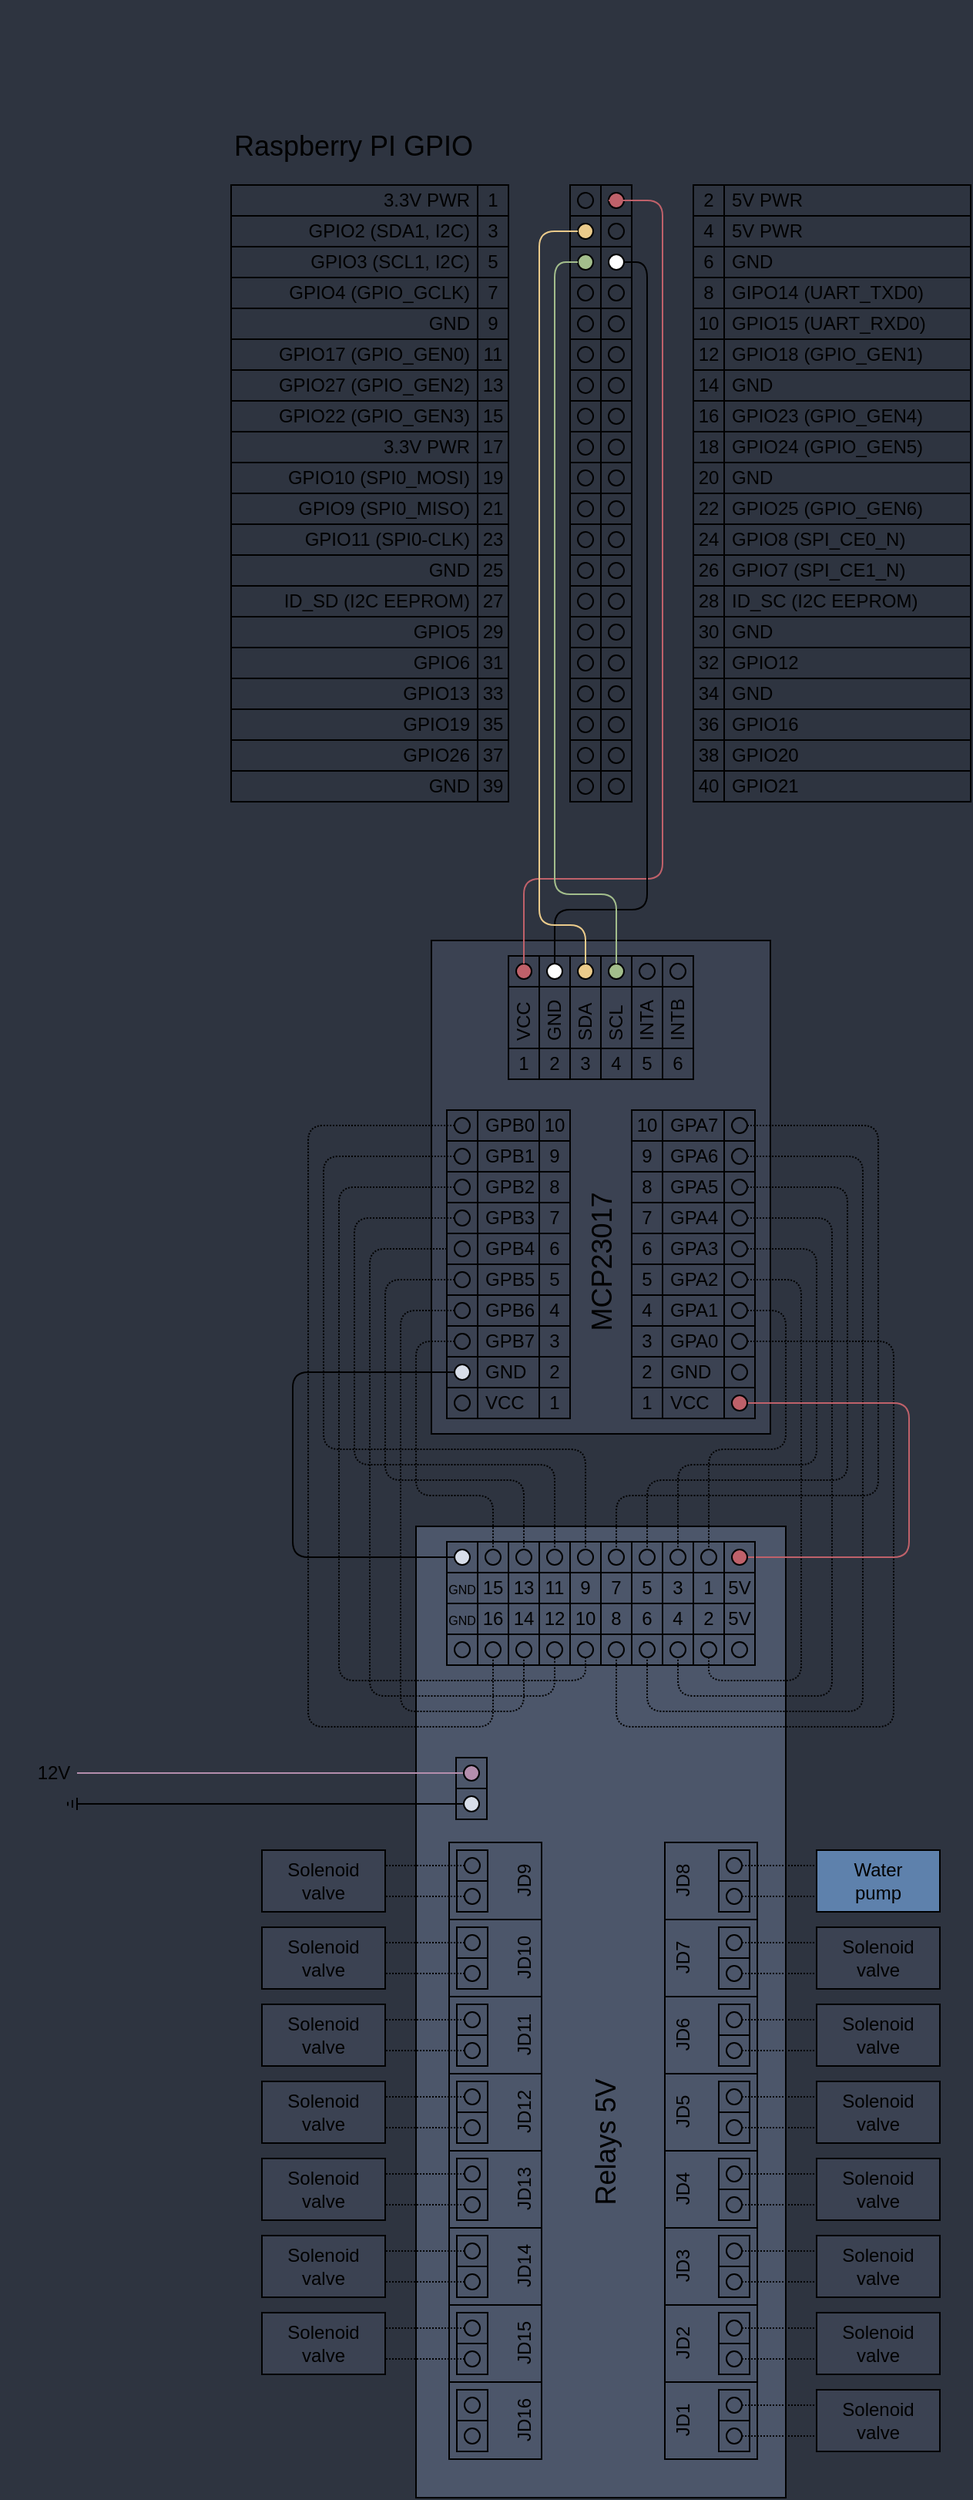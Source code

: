 <mxfile version="22.0.2" type="device">
  <diagram name="Page-1" id="YwsV7iIbTK0FgV5FDpMz">
    <mxGraphModel dx="2058" dy="1169" grid="1" gridSize="10" guides="1" tooltips="1" connect="1" arrows="1" fold="1" page="1" pageScale="1" pageWidth="850" pageHeight="1100" background="#2e3440" math="0" shadow="0">
      <root>
        <mxCell id="0" />
        <mxCell id="1" parent="0" />
        <mxCell id="_4XBoN6raB5tsVcWmZe8-442" value="" style="rounded=0;whiteSpace=wrap;html=1;fillColor=#4c566a;" vertex="1" parent="1">
          <mxGeometry x="-580" y="990" width="240" height="630" as="geometry" />
        </mxCell>
        <mxCell id="_4XBoN6raB5tsVcWmZe8-333" value="" style="rounded=0;whiteSpace=wrap;html=1;fillColor=#3b4252;" vertex="1" parent="1">
          <mxGeometry x="-570" y="610" width="220" height="320" as="geometry" />
        </mxCell>
        <mxCell id="_4XBoN6raB5tsVcWmZe8-3" value="3.3V PWR" style="rounded=0;whiteSpace=wrap;html=1;align=right;spacingTop=0;spacingRight=3;fillColor=none;" vertex="1" parent="1">
          <mxGeometry x="-700" y="120" width="160" height="20" as="geometry" />
        </mxCell>
        <mxCell id="_4XBoN6raB5tsVcWmZe8-4" value="GPIO2 (SDA1, I2C)" style="rounded=0;whiteSpace=wrap;html=1;align=right;spacingTop=0;spacingRight=3;fillColor=none;" vertex="1" parent="1">
          <mxGeometry x="-700" y="140" width="160" height="20" as="geometry" />
        </mxCell>
        <mxCell id="_4XBoN6raB5tsVcWmZe8-6" value="GPIO3 (SCL1, I2C)" style="rounded=0;whiteSpace=wrap;html=1;align=right;spacingTop=0;spacingRight=3;fillColor=none;" vertex="1" parent="1">
          <mxGeometry x="-700" y="160" width="160" height="20" as="geometry" />
        </mxCell>
        <mxCell id="_4XBoN6raB5tsVcWmZe8-7" value="GPIO4 (GPIO_GCLK)" style="rounded=0;whiteSpace=wrap;html=1;align=right;spacingTop=0;spacingRight=3;fillColor=none;" vertex="1" parent="1">
          <mxGeometry x="-700" y="180" width="160" height="20" as="geometry" />
        </mxCell>
        <mxCell id="_4XBoN6raB5tsVcWmZe8-8" value="GND" style="rounded=0;whiteSpace=wrap;html=1;align=right;spacingTop=0;spacingRight=3;fillColor=none;" vertex="1" parent="1">
          <mxGeometry x="-700" y="200" width="160" height="20" as="geometry" />
        </mxCell>
        <mxCell id="_4XBoN6raB5tsVcWmZe8-9" value="GPIO17 (GPIO_GEN0)" style="rounded=0;whiteSpace=wrap;html=1;align=right;spacingTop=0;spacingRight=3;fillColor=none;" vertex="1" parent="1">
          <mxGeometry x="-700" y="220" width="160" height="20" as="geometry" />
        </mxCell>
        <mxCell id="_4XBoN6raB5tsVcWmZe8-11" value="GPIO27 (GPIO_GEN2)" style="rounded=0;whiteSpace=wrap;html=1;align=right;spacingTop=0;spacingRight=3;fillColor=none;" vertex="1" parent="1">
          <mxGeometry x="-700" y="240" width="160" height="20" as="geometry" />
        </mxCell>
        <mxCell id="_4XBoN6raB5tsVcWmZe8-12" value="GPIO22 (GPIO_GEN3)" style="rounded=0;whiteSpace=wrap;html=1;align=right;spacingTop=0;spacingRight=3;fillColor=none;" vertex="1" parent="1">
          <mxGeometry x="-700" y="260" width="160" height="20" as="geometry" />
        </mxCell>
        <mxCell id="_4XBoN6raB5tsVcWmZe8-13" value="3.3V PWR" style="rounded=0;whiteSpace=wrap;html=1;align=right;spacingTop=0;spacingRight=3;fillColor=none;" vertex="1" parent="1">
          <mxGeometry x="-700" y="280" width="160" height="20" as="geometry" />
        </mxCell>
        <mxCell id="_4XBoN6raB5tsVcWmZe8-14" value="GPIO10 (SPI0_MOSI)" style="rounded=0;whiteSpace=wrap;html=1;align=right;spacingTop=0;spacingRight=3;fillColor=none;" vertex="1" parent="1">
          <mxGeometry x="-700" y="300" width="160" height="20" as="geometry" />
        </mxCell>
        <mxCell id="_4XBoN6raB5tsVcWmZe8-15" value="GPIO9 (SPI0_MISO)" style="rounded=0;whiteSpace=wrap;html=1;align=right;spacingTop=0;spacingRight=3;fillColor=none;" vertex="1" parent="1">
          <mxGeometry x="-700" y="320" width="160" height="20" as="geometry" />
        </mxCell>
        <mxCell id="_4XBoN6raB5tsVcWmZe8-16" value="GPIO11 (SPI0-CLK)" style="rounded=0;whiteSpace=wrap;html=1;align=right;spacingTop=0;spacingRight=3;fillColor=none;" vertex="1" parent="1">
          <mxGeometry x="-700" y="340" width="160" height="20" as="geometry" />
        </mxCell>
        <mxCell id="_4XBoN6raB5tsVcWmZe8-17" value="GND" style="rounded=0;whiteSpace=wrap;html=1;align=right;spacingTop=0;spacingRight=3;fillColor=none;" vertex="1" parent="1">
          <mxGeometry x="-700" y="360" width="160" height="20" as="geometry" />
        </mxCell>
        <mxCell id="_4XBoN6raB5tsVcWmZe8-18" value="ID_SD (I2C EEPROM)" style="rounded=0;whiteSpace=wrap;html=1;align=right;spacingTop=0;spacingRight=3;fillColor=none;" vertex="1" parent="1">
          <mxGeometry x="-700" y="380" width="160" height="20" as="geometry" />
        </mxCell>
        <mxCell id="_4XBoN6raB5tsVcWmZe8-19" value="GPIO5" style="rounded=0;whiteSpace=wrap;html=1;align=right;spacingTop=0;spacingRight=3;fillColor=none;" vertex="1" parent="1">
          <mxGeometry x="-700" y="400" width="160" height="20" as="geometry" />
        </mxCell>
        <mxCell id="_4XBoN6raB5tsVcWmZe8-20" value="GPIO6" style="rounded=0;whiteSpace=wrap;html=1;align=right;spacingTop=0;spacingRight=3;fillColor=none;" vertex="1" parent="1">
          <mxGeometry x="-700" y="420" width="160" height="20" as="geometry" />
        </mxCell>
        <mxCell id="_4XBoN6raB5tsVcWmZe8-21" value="GPIO13" style="rounded=0;whiteSpace=wrap;html=1;align=right;spacingTop=0;spacingRight=3;fillColor=none;" vertex="1" parent="1">
          <mxGeometry x="-700" y="440" width="160" height="20" as="geometry" />
        </mxCell>
        <mxCell id="_4XBoN6raB5tsVcWmZe8-22" value="GPIO19" style="rounded=0;whiteSpace=wrap;html=1;align=right;spacingTop=0;spacingRight=3;fillColor=none;" vertex="1" parent="1">
          <mxGeometry x="-700" y="460" width="160" height="20" as="geometry" />
        </mxCell>
        <mxCell id="_4XBoN6raB5tsVcWmZe8-23" value="GPIO26" style="rounded=0;whiteSpace=wrap;html=1;align=right;spacingTop=0;spacingRight=3;fillColor=none;" vertex="1" parent="1">
          <mxGeometry x="-700" y="480" width="160" height="20" as="geometry" />
        </mxCell>
        <mxCell id="_4XBoN6raB5tsVcWmZe8-24" value="GND" style="rounded=0;whiteSpace=wrap;html=1;align=right;spacingTop=0;spacingRight=3;fillColor=none;" vertex="1" parent="1">
          <mxGeometry x="-700" y="500" width="160" height="20" as="geometry" />
        </mxCell>
        <mxCell id="_4XBoN6raB5tsVcWmZe8-25" value="GND" style="rounded=0;whiteSpace=wrap;html=1;spacingLeft=3;align=left;fillColor=none;" vertex="1" parent="1">
          <mxGeometry x="-380" y="240" width="160" height="20" as="geometry" />
        </mxCell>
        <mxCell id="_4XBoN6raB5tsVcWmZe8-26" value="GPIO23 (GPIO_GEN4)" style="rounded=0;whiteSpace=wrap;html=1;spacingLeft=3;align=left;fillColor=none;" vertex="1" parent="1">
          <mxGeometry x="-380" y="260" width="160" height="20" as="geometry" />
        </mxCell>
        <mxCell id="_4XBoN6raB5tsVcWmZe8-27" value="GPIO24 (GPIO_GEN5)" style="rounded=0;whiteSpace=wrap;html=1;spacingLeft=3;align=left;fillColor=none;" vertex="1" parent="1">
          <mxGeometry x="-380" y="280" width="160" height="20" as="geometry" />
        </mxCell>
        <mxCell id="_4XBoN6raB5tsVcWmZe8-28" value="GND" style="rounded=0;whiteSpace=wrap;html=1;spacingLeft=3;align=left;fillColor=none;" vertex="1" parent="1">
          <mxGeometry x="-380" y="300" width="160" height="20" as="geometry" />
        </mxCell>
        <mxCell id="_4XBoN6raB5tsVcWmZe8-29" value="GPIO25 (GPIO_GEN6)" style="rounded=0;whiteSpace=wrap;html=1;spacingLeft=3;align=left;fillColor=none;" vertex="1" parent="1">
          <mxGeometry x="-380" y="320" width="160" height="20" as="geometry" />
        </mxCell>
        <mxCell id="_4XBoN6raB5tsVcWmZe8-30" value="GPIO8 (SPI_CE0_N)" style="rounded=0;whiteSpace=wrap;html=1;spacingLeft=3;align=left;fillColor=none;" vertex="1" parent="1">
          <mxGeometry x="-380" y="340" width="160" height="20" as="geometry" />
        </mxCell>
        <mxCell id="_4XBoN6raB5tsVcWmZe8-31" value="GPIO7 (SPI_CE1_N)" style="rounded=0;whiteSpace=wrap;html=1;spacingLeft=3;align=left;fillColor=none;" vertex="1" parent="1">
          <mxGeometry x="-380" y="360" width="160" height="20" as="geometry" />
        </mxCell>
        <mxCell id="_4XBoN6raB5tsVcWmZe8-32" value="ID_SC (I2C EEPROM)" style="rounded=0;whiteSpace=wrap;html=1;spacingLeft=3;align=left;fillColor=none;" vertex="1" parent="1">
          <mxGeometry x="-380" y="380" width="160" height="20" as="geometry" />
        </mxCell>
        <mxCell id="_4XBoN6raB5tsVcWmZe8-33" value="GND" style="rounded=0;whiteSpace=wrap;html=1;spacingLeft=3;align=left;fillColor=none;" vertex="1" parent="1">
          <mxGeometry x="-380" y="400" width="160" height="20" as="geometry" />
        </mxCell>
        <mxCell id="_4XBoN6raB5tsVcWmZe8-34" value="GPIO12" style="rounded=0;whiteSpace=wrap;html=1;spacingLeft=3;align=left;fillColor=none;" vertex="1" parent="1">
          <mxGeometry x="-380" y="420" width="160" height="20" as="geometry" />
        </mxCell>
        <mxCell id="_4XBoN6raB5tsVcWmZe8-35" value="GND" style="rounded=0;whiteSpace=wrap;html=1;spacingLeft=3;align=left;fillColor=none;" vertex="1" parent="1">
          <mxGeometry x="-380" y="440" width="160" height="20" as="geometry" />
        </mxCell>
        <mxCell id="_4XBoN6raB5tsVcWmZe8-36" value="GPIO16" style="rounded=0;whiteSpace=wrap;html=1;spacingLeft=3;align=left;fillColor=none;" vertex="1" parent="1">
          <mxGeometry x="-380" y="460" width="160" height="20" as="geometry" />
        </mxCell>
        <mxCell id="_4XBoN6raB5tsVcWmZe8-37" value="GPIO20" style="rounded=0;whiteSpace=wrap;html=1;spacingLeft=3;align=left;fillColor=none;" vertex="1" parent="1">
          <mxGeometry x="-380" y="480" width="160" height="20" as="geometry" />
        </mxCell>
        <mxCell id="_4XBoN6raB5tsVcWmZe8-38" value="GPIO21" style="rounded=0;whiteSpace=wrap;html=1;spacingLeft=3;align=left;fillColor=none;" vertex="1" parent="1">
          <mxGeometry x="-380" y="500" width="160" height="20" as="geometry" />
        </mxCell>
        <mxCell id="_4XBoN6raB5tsVcWmZe8-39" value="5V PWR" style="rounded=0;whiteSpace=wrap;html=1;spacingLeft=3;align=left;fillColor=none;" vertex="1" parent="1">
          <mxGeometry x="-380" y="140" width="160" height="20" as="geometry" />
        </mxCell>
        <mxCell id="_4XBoN6raB5tsVcWmZe8-40" value="GND" style="rounded=0;whiteSpace=wrap;html=1;spacingLeft=3;align=left;fillColor=none;" vertex="1" parent="1">
          <mxGeometry x="-380" y="160" width="160" height="20" as="geometry" />
        </mxCell>
        <mxCell id="_4XBoN6raB5tsVcWmZe8-41" value="GIPO14 (UART_TXD0)" style="rounded=0;whiteSpace=wrap;html=1;spacingLeft=3;align=left;fillColor=none;" vertex="1" parent="1">
          <mxGeometry x="-380" y="180" width="160" height="20" as="geometry" />
        </mxCell>
        <mxCell id="_4XBoN6raB5tsVcWmZe8-42" value="GPIO15 (UART_RXD0)" style="rounded=0;whiteSpace=wrap;html=1;spacingLeft=3;align=left;fillColor=none;" vertex="1" parent="1">
          <mxGeometry x="-380" y="200" width="160" height="20" as="geometry" />
        </mxCell>
        <mxCell id="_4XBoN6raB5tsVcWmZe8-43" value="GPIO18 (GPIO_GEN1)" style="rounded=0;whiteSpace=wrap;html=1;spacingLeft=3;align=left;fillColor=none;" vertex="1" parent="1">
          <mxGeometry x="-380" y="220" width="160" height="20" as="geometry" />
        </mxCell>
        <mxCell id="_4XBoN6raB5tsVcWmZe8-44" value="5V PWR" style="rounded=0;whiteSpace=wrap;html=1;spacingLeft=3;align=left;fillColor=none;" vertex="1" parent="1">
          <mxGeometry x="-380" y="120" width="160" height="20" as="geometry" />
        </mxCell>
        <mxCell id="_4XBoN6raB5tsVcWmZe8-45" value="1" style="rounded=0;whiteSpace=wrap;html=1;fillColor=none;" vertex="1" parent="1">
          <mxGeometry x="-540" y="120" width="20" height="20" as="geometry" />
        </mxCell>
        <mxCell id="_4XBoN6raB5tsVcWmZe8-46" value="" style="rounded=0;whiteSpace=wrap;html=1;fillColor=none;" vertex="1" parent="1">
          <mxGeometry x="-480" y="120" width="20" height="20" as="geometry" />
        </mxCell>
        <mxCell id="_4XBoN6raB5tsVcWmZe8-47" value="" style="rounded=0;whiteSpace=wrap;html=1;fillColor=none;" vertex="1" parent="1">
          <mxGeometry x="-460" y="120" width="20" height="20" as="geometry" />
        </mxCell>
        <mxCell id="_4XBoN6raB5tsVcWmZe8-48" value="2" style="rounded=0;whiteSpace=wrap;html=1;fillColor=none;" vertex="1" parent="1">
          <mxGeometry x="-400" y="120" width="20" height="20" as="geometry" />
        </mxCell>
        <mxCell id="_4XBoN6raB5tsVcWmZe8-49" value="3" style="rounded=0;whiteSpace=wrap;html=1;fillColor=none;" vertex="1" parent="1">
          <mxGeometry x="-540" y="140" width="20" height="20" as="geometry" />
        </mxCell>
        <mxCell id="_4XBoN6raB5tsVcWmZe8-50" value="" style="rounded=0;whiteSpace=wrap;html=1;fillColor=none;" vertex="1" parent="1">
          <mxGeometry x="-480" y="140" width="20" height="20" as="geometry" />
        </mxCell>
        <mxCell id="_4XBoN6raB5tsVcWmZe8-51" value="" style="rounded=0;whiteSpace=wrap;html=1;fillColor=none;" vertex="1" parent="1">
          <mxGeometry x="-460" y="140" width="20" height="20" as="geometry" />
        </mxCell>
        <mxCell id="_4XBoN6raB5tsVcWmZe8-52" value="4" style="rounded=0;whiteSpace=wrap;html=1;fillColor=none;" vertex="1" parent="1">
          <mxGeometry x="-400" y="140" width="20" height="20" as="geometry" />
        </mxCell>
        <mxCell id="_4XBoN6raB5tsVcWmZe8-53" value="5" style="rounded=0;whiteSpace=wrap;html=1;fillColor=none;" vertex="1" parent="1">
          <mxGeometry x="-540" y="160" width="20" height="20" as="geometry" />
        </mxCell>
        <mxCell id="_4XBoN6raB5tsVcWmZe8-54" value="" style="rounded=0;whiteSpace=wrap;html=1;fillColor=none;" vertex="1" parent="1">
          <mxGeometry x="-480" y="160" width="20" height="20" as="geometry" />
        </mxCell>
        <mxCell id="_4XBoN6raB5tsVcWmZe8-55" value="" style="rounded=0;whiteSpace=wrap;html=1;fillColor=none;" vertex="1" parent="1">
          <mxGeometry x="-460" y="160" width="20" height="20" as="geometry" />
        </mxCell>
        <mxCell id="_4XBoN6raB5tsVcWmZe8-56" value="6" style="rounded=0;whiteSpace=wrap;html=1;fillColor=none;" vertex="1" parent="1">
          <mxGeometry x="-400" y="160" width="20" height="20" as="geometry" />
        </mxCell>
        <mxCell id="_4XBoN6raB5tsVcWmZe8-57" value="7" style="rounded=0;whiteSpace=wrap;html=1;fillColor=none;" vertex="1" parent="1">
          <mxGeometry x="-540" y="180" width="20" height="20" as="geometry" />
        </mxCell>
        <mxCell id="_4XBoN6raB5tsVcWmZe8-58" value="" style="rounded=0;whiteSpace=wrap;html=1;fillColor=none;" vertex="1" parent="1">
          <mxGeometry x="-480" y="180" width="20" height="20" as="geometry" />
        </mxCell>
        <mxCell id="_4XBoN6raB5tsVcWmZe8-59" value="" style="rounded=0;whiteSpace=wrap;html=1;fillColor=none;" vertex="1" parent="1">
          <mxGeometry x="-460" y="180" width="20" height="20" as="geometry" />
        </mxCell>
        <mxCell id="_4XBoN6raB5tsVcWmZe8-60" value="8" style="rounded=0;whiteSpace=wrap;html=1;fillColor=none;" vertex="1" parent="1">
          <mxGeometry x="-400" y="180" width="20" height="20" as="geometry" />
        </mxCell>
        <mxCell id="_4XBoN6raB5tsVcWmZe8-61" value="9" style="rounded=0;whiteSpace=wrap;html=1;fillColor=none;" vertex="1" parent="1">
          <mxGeometry x="-540" y="200" width="20" height="20" as="geometry" />
        </mxCell>
        <mxCell id="_4XBoN6raB5tsVcWmZe8-62" value="" style="rounded=0;whiteSpace=wrap;html=1;fillColor=none;" vertex="1" parent="1">
          <mxGeometry x="-480" y="200" width="20" height="20" as="geometry" />
        </mxCell>
        <mxCell id="_4XBoN6raB5tsVcWmZe8-63" value="" style="rounded=0;whiteSpace=wrap;html=1;fillColor=none;" vertex="1" parent="1">
          <mxGeometry x="-460" y="200" width="20" height="20" as="geometry" />
        </mxCell>
        <mxCell id="_4XBoN6raB5tsVcWmZe8-64" value="10" style="rounded=0;whiteSpace=wrap;html=1;fillColor=none;" vertex="1" parent="1">
          <mxGeometry x="-400" y="200" width="20" height="20" as="geometry" />
        </mxCell>
        <mxCell id="_4XBoN6raB5tsVcWmZe8-65" value="11" style="rounded=0;whiteSpace=wrap;html=1;fillColor=none;" vertex="1" parent="1">
          <mxGeometry x="-540" y="220" width="20" height="20" as="geometry" />
        </mxCell>
        <mxCell id="_4XBoN6raB5tsVcWmZe8-66" value="" style="rounded=0;whiteSpace=wrap;html=1;fillColor=none;" vertex="1" parent="1">
          <mxGeometry x="-480" y="220" width="20" height="20" as="geometry" />
        </mxCell>
        <mxCell id="_4XBoN6raB5tsVcWmZe8-67" value="" style="rounded=0;whiteSpace=wrap;html=1;fillColor=none;" vertex="1" parent="1">
          <mxGeometry x="-460" y="220" width="20" height="20" as="geometry" />
        </mxCell>
        <mxCell id="_4XBoN6raB5tsVcWmZe8-68" value="12" style="rounded=0;whiteSpace=wrap;html=1;fillColor=none;" vertex="1" parent="1">
          <mxGeometry x="-400" y="220" width="20" height="20" as="geometry" />
        </mxCell>
        <mxCell id="_4XBoN6raB5tsVcWmZe8-69" value="13" style="rounded=0;whiteSpace=wrap;html=1;fillColor=none;" vertex="1" parent="1">
          <mxGeometry x="-540" y="240" width="20" height="20" as="geometry" />
        </mxCell>
        <mxCell id="_4XBoN6raB5tsVcWmZe8-70" value="" style="rounded=0;whiteSpace=wrap;html=1;fillColor=none;" vertex="1" parent="1">
          <mxGeometry x="-480" y="240" width="20" height="20" as="geometry" />
        </mxCell>
        <mxCell id="_4XBoN6raB5tsVcWmZe8-71" value="" style="rounded=0;whiteSpace=wrap;html=1;fillColor=none;" vertex="1" parent="1">
          <mxGeometry x="-460" y="240" width="20" height="20" as="geometry" />
        </mxCell>
        <mxCell id="_4XBoN6raB5tsVcWmZe8-72" value="14" style="rounded=0;whiteSpace=wrap;html=1;fillColor=none;" vertex="1" parent="1">
          <mxGeometry x="-400" y="240" width="20" height="20" as="geometry" />
        </mxCell>
        <mxCell id="_4XBoN6raB5tsVcWmZe8-73" value="15" style="rounded=0;whiteSpace=wrap;html=1;fillColor=none;" vertex="1" parent="1">
          <mxGeometry x="-540" y="260" width="20" height="20" as="geometry" />
        </mxCell>
        <mxCell id="_4XBoN6raB5tsVcWmZe8-74" value="" style="rounded=0;whiteSpace=wrap;html=1;fillColor=none;" vertex="1" parent="1">
          <mxGeometry x="-480" y="260" width="20" height="20" as="geometry" />
        </mxCell>
        <mxCell id="_4XBoN6raB5tsVcWmZe8-75" value="" style="rounded=0;whiteSpace=wrap;html=1;fillColor=none;" vertex="1" parent="1">
          <mxGeometry x="-460" y="260" width="20" height="20" as="geometry" />
        </mxCell>
        <mxCell id="_4XBoN6raB5tsVcWmZe8-76" value="16" style="rounded=0;whiteSpace=wrap;html=1;fillColor=none;" vertex="1" parent="1">
          <mxGeometry x="-400" y="260" width="20" height="20" as="geometry" />
        </mxCell>
        <mxCell id="_4XBoN6raB5tsVcWmZe8-77" value="17" style="rounded=0;whiteSpace=wrap;html=1;fillColor=none;" vertex="1" parent="1">
          <mxGeometry x="-540" y="280" width="20" height="20" as="geometry" />
        </mxCell>
        <mxCell id="_4XBoN6raB5tsVcWmZe8-78" value="" style="rounded=0;whiteSpace=wrap;html=1;fillColor=none;" vertex="1" parent="1">
          <mxGeometry x="-480" y="280" width="20" height="20" as="geometry" />
        </mxCell>
        <mxCell id="_4XBoN6raB5tsVcWmZe8-79" value="" style="rounded=0;whiteSpace=wrap;html=1;fillColor=none;" vertex="1" parent="1">
          <mxGeometry x="-460" y="280" width="20" height="20" as="geometry" />
        </mxCell>
        <mxCell id="_4XBoN6raB5tsVcWmZe8-80" value="18" style="rounded=0;whiteSpace=wrap;html=1;fillColor=none;" vertex="1" parent="1">
          <mxGeometry x="-400" y="280" width="20" height="20" as="geometry" />
        </mxCell>
        <mxCell id="_4XBoN6raB5tsVcWmZe8-81" value="19" style="rounded=0;whiteSpace=wrap;html=1;fillColor=none;" vertex="1" parent="1">
          <mxGeometry x="-540" y="300" width="20" height="20" as="geometry" />
        </mxCell>
        <mxCell id="_4XBoN6raB5tsVcWmZe8-82" value="" style="rounded=0;whiteSpace=wrap;html=1;fillColor=none;" vertex="1" parent="1">
          <mxGeometry x="-480" y="300" width="20" height="20" as="geometry" />
        </mxCell>
        <mxCell id="_4XBoN6raB5tsVcWmZe8-83" value="" style="rounded=0;whiteSpace=wrap;html=1;fillColor=none;" vertex="1" parent="1">
          <mxGeometry x="-460" y="300" width="20" height="20" as="geometry" />
        </mxCell>
        <mxCell id="_4XBoN6raB5tsVcWmZe8-84" value="20" style="rounded=0;whiteSpace=wrap;html=1;fillColor=none;" vertex="1" parent="1">
          <mxGeometry x="-400" y="300" width="20" height="20" as="geometry" />
        </mxCell>
        <mxCell id="_4XBoN6raB5tsVcWmZe8-85" value="21" style="rounded=0;whiteSpace=wrap;html=1;fillColor=none;" vertex="1" parent="1">
          <mxGeometry x="-540" y="320" width="20" height="20" as="geometry" />
        </mxCell>
        <mxCell id="_4XBoN6raB5tsVcWmZe8-86" value="" style="rounded=0;whiteSpace=wrap;html=1;fillColor=none;" vertex="1" parent="1">
          <mxGeometry x="-480" y="320" width="20" height="20" as="geometry" />
        </mxCell>
        <mxCell id="_4XBoN6raB5tsVcWmZe8-87" value="" style="rounded=0;whiteSpace=wrap;html=1;fillColor=none;" vertex="1" parent="1">
          <mxGeometry x="-460" y="320" width="20" height="20" as="geometry" />
        </mxCell>
        <mxCell id="_4XBoN6raB5tsVcWmZe8-88" value="22" style="rounded=0;whiteSpace=wrap;html=1;fillColor=none;" vertex="1" parent="1">
          <mxGeometry x="-400" y="320" width="20" height="20" as="geometry" />
        </mxCell>
        <mxCell id="_4XBoN6raB5tsVcWmZe8-89" value="23" style="rounded=0;whiteSpace=wrap;html=1;fillColor=none;" vertex="1" parent="1">
          <mxGeometry x="-540" y="340" width="20" height="20" as="geometry" />
        </mxCell>
        <mxCell id="_4XBoN6raB5tsVcWmZe8-90" value="" style="rounded=0;whiteSpace=wrap;html=1;fillColor=none;" vertex="1" parent="1">
          <mxGeometry x="-480" y="340" width="20" height="20" as="geometry" />
        </mxCell>
        <mxCell id="_4XBoN6raB5tsVcWmZe8-91" value="" style="rounded=0;whiteSpace=wrap;html=1;fillColor=none;" vertex="1" parent="1">
          <mxGeometry x="-460" y="340" width="20" height="20" as="geometry" />
        </mxCell>
        <mxCell id="_4XBoN6raB5tsVcWmZe8-92" value="24" style="rounded=0;whiteSpace=wrap;html=1;fillColor=none;" vertex="1" parent="1">
          <mxGeometry x="-400" y="340" width="20" height="20" as="geometry" />
        </mxCell>
        <mxCell id="_4XBoN6raB5tsVcWmZe8-93" value="25" style="rounded=0;whiteSpace=wrap;html=1;fillColor=none;" vertex="1" parent="1">
          <mxGeometry x="-540" y="360" width="20" height="20" as="geometry" />
        </mxCell>
        <mxCell id="_4XBoN6raB5tsVcWmZe8-94" value="" style="rounded=0;whiteSpace=wrap;html=1;fillColor=none;" vertex="1" parent="1">
          <mxGeometry x="-480" y="360" width="20" height="20" as="geometry" />
        </mxCell>
        <mxCell id="_4XBoN6raB5tsVcWmZe8-95" value="" style="rounded=0;whiteSpace=wrap;html=1;fillColor=none;" vertex="1" parent="1">
          <mxGeometry x="-460" y="360" width="20" height="20" as="geometry" />
        </mxCell>
        <mxCell id="_4XBoN6raB5tsVcWmZe8-96" value="26" style="rounded=0;whiteSpace=wrap;html=1;fillColor=none;" vertex="1" parent="1">
          <mxGeometry x="-400" y="360" width="20" height="20" as="geometry" />
        </mxCell>
        <mxCell id="_4XBoN6raB5tsVcWmZe8-97" value="27" style="rounded=0;whiteSpace=wrap;html=1;fillColor=none;" vertex="1" parent="1">
          <mxGeometry x="-540" y="380" width="20" height="20" as="geometry" />
        </mxCell>
        <mxCell id="_4XBoN6raB5tsVcWmZe8-98" value="" style="rounded=0;whiteSpace=wrap;html=1;fillColor=none;" vertex="1" parent="1">
          <mxGeometry x="-480" y="380" width="20" height="20" as="geometry" />
        </mxCell>
        <mxCell id="_4XBoN6raB5tsVcWmZe8-99" value="" style="rounded=0;whiteSpace=wrap;html=1;fillColor=none;" vertex="1" parent="1">
          <mxGeometry x="-460" y="380" width="20" height="20" as="geometry" />
        </mxCell>
        <mxCell id="_4XBoN6raB5tsVcWmZe8-100" value="28" style="rounded=0;whiteSpace=wrap;html=1;fillColor=none;" vertex="1" parent="1">
          <mxGeometry x="-400" y="380" width="20" height="20" as="geometry" />
        </mxCell>
        <mxCell id="_4XBoN6raB5tsVcWmZe8-101" value="29" style="rounded=0;whiteSpace=wrap;html=1;fillColor=none;" vertex="1" parent="1">
          <mxGeometry x="-540" y="400" width="20" height="20" as="geometry" />
        </mxCell>
        <mxCell id="_4XBoN6raB5tsVcWmZe8-102" value="" style="rounded=0;whiteSpace=wrap;html=1;fillColor=none;" vertex="1" parent="1">
          <mxGeometry x="-480" y="400" width="20" height="20" as="geometry" />
        </mxCell>
        <mxCell id="_4XBoN6raB5tsVcWmZe8-103" value="" style="rounded=0;whiteSpace=wrap;html=1;fillColor=none;" vertex="1" parent="1">
          <mxGeometry x="-460" y="400" width="20" height="20" as="geometry" />
        </mxCell>
        <mxCell id="_4XBoN6raB5tsVcWmZe8-104" value="30" style="rounded=0;whiteSpace=wrap;html=1;fillColor=none;" vertex="1" parent="1">
          <mxGeometry x="-400" y="400" width="20" height="20" as="geometry" />
        </mxCell>
        <mxCell id="_4XBoN6raB5tsVcWmZe8-105" value="31" style="rounded=0;whiteSpace=wrap;html=1;fillColor=none;" vertex="1" parent="1">
          <mxGeometry x="-540" y="420" width="20" height="20" as="geometry" />
        </mxCell>
        <mxCell id="_4XBoN6raB5tsVcWmZe8-106" value="" style="rounded=0;whiteSpace=wrap;html=1;fillColor=none;" vertex="1" parent="1">
          <mxGeometry x="-480" y="420" width="20" height="20" as="geometry" />
        </mxCell>
        <mxCell id="_4XBoN6raB5tsVcWmZe8-107" value="" style="rounded=0;whiteSpace=wrap;html=1;fillColor=none;" vertex="1" parent="1">
          <mxGeometry x="-460" y="420" width="20" height="20" as="geometry" />
        </mxCell>
        <mxCell id="_4XBoN6raB5tsVcWmZe8-108" value="32" style="rounded=0;whiteSpace=wrap;html=1;fillColor=none;" vertex="1" parent="1">
          <mxGeometry x="-400" y="420" width="20" height="20" as="geometry" />
        </mxCell>
        <mxCell id="_4XBoN6raB5tsVcWmZe8-109" value="33" style="rounded=0;whiteSpace=wrap;html=1;fillColor=none;" vertex="1" parent="1">
          <mxGeometry x="-540" y="440" width="20" height="20" as="geometry" />
        </mxCell>
        <mxCell id="_4XBoN6raB5tsVcWmZe8-110" value="" style="rounded=0;whiteSpace=wrap;html=1;fillColor=none;" vertex="1" parent="1">
          <mxGeometry x="-480" y="440" width="20" height="20" as="geometry" />
        </mxCell>
        <mxCell id="_4XBoN6raB5tsVcWmZe8-111" value="" style="rounded=0;whiteSpace=wrap;html=1;fillColor=none;" vertex="1" parent="1">
          <mxGeometry x="-460" y="440" width="20" height="20" as="geometry" />
        </mxCell>
        <mxCell id="_4XBoN6raB5tsVcWmZe8-112" value="34" style="rounded=0;whiteSpace=wrap;html=1;fillColor=none;" vertex="1" parent="1">
          <mxGeometry x="-400" y="440" width="20" height="20" as="geometry" />
        </mxCell>
        <mxCell id="_4XBoN6raB5tsVcWmZe8-113" value="35" style="rounded=0;whiteSpace=wrap;html=1;fillColor=none;" vertex="1" parent="1">
          <mxGeometry x="-540" y="460" width="20" height="20" as="geometry" />
        </mxCell>
        <mxCell id="_4XBoN6raB5tsVcWmZe8-114" value="" style="rounded=0;whiteSpace=wrap;html=1;fillColor=none;" vertex="1" parent="1">
          <mxGeometry x="-480" y="460" width="20" height="20" as="geometry" />
        </mxCell>
        <mxCell id="_4XBoN6raB5tsVcWmZe8-115" value="" style="rounded=0;whiteSpace=wrap;html=1;fillColor=none;" vertex="1" parent="1">
          <mxGeometry x="-460" y="460" width="20" height="20" as="geometry" />
        </mxCell>
        <mxCell id="_4XBoN6raB5tsVcWmZe8-116" value="36" style="rounded=0;whiteSpace=wrap;html=1;fillColor=none;" vertex="1" parent="1">
          <mxGeometry x="-400" y="460" width="20" height="20" as="geometry" />
        </mxCell>
        <mxCell id="_4XBoN6raB5tsVcWmZe8-117" value="37" style="rounded=0;whiteSpace=wrap;html=1;fillColor=none;" vertex="1" parent="1">
          <mxGeometry x="-540" y="480" width="20" height="20" as="geometry" />
        </mxCell>
        <mxCell id="_4XBoN6raB5tsVcWmZe8-118" value="" style="rounded=0;whiteSpace=wrap;html=1;fillColor=none;" vertex="1" parent="1">
          <mxGeometry x="-480" y="480" width="20" height="20" as="geometry" />
        </mxCell>
        <mxCell id="_4XBoN6raB5tsVcWmZe8-119" value="" style="rounded=0;whiteSpace=wrap;html=1;fillColor=none;" vertex="1" parent="1">
          <mxGeometry x="-460" y="480" width="20" height="20" as="geometry" />
        </mxCell>
        <mxCell id="_4XBoN6raB5tsVcWmZe8-120" value="38" style="rounded=0;whiteSpace=wrap;html=1;fillColor=none;" vertex="1" parent="1">
          <mxGeometry x="-400" y="480" width="20" height="20" as="geometry" />
        </mxCell>
        <mxCell id="_4XBoN6raB5tsVcWmZe8-121" value="39" style="rounded=0;whiteSpace=wrap;html=1;fillColor=none;" vertex="1" parent="1">
          <mxGeometry x="-540" y="500" width="20" height="20" as="geometry" />
        </mxCell>
        <mxCell id="_4XBoN6raB5tsVcWmZe8-122" value="" style="rounded=0;whiteSpace=wrap;html=1;fillColor=none;" vertex="1" parent="1">
          <mxGeometry x="-480" y="500" width="20" height="20" as="geometry" />
        </mxCell>
        <mxCell id="_4XBoN6raB5tsVcWmZe8-123" value="" style="rounded=0;whiteSpace=wrap;html=1;fillColor=none;" vertex="1" parent="1">
          <mxGeometry x="-460" y="500" width="20" height="20" as="geometry" />
        </mxCell>
        <mxCell id="_4XBoN6raB5tsVcWmZe8-124" value="40" style="rounded=0;whiteSpace=wrap;html=1;fillColor=none;" vertex="1" parent="1">
          <mxGeometry x="-400" y="500" width="20" height="20" as="geometry" />
        </mxCell>
        <mxCell id="_4XBoN6raB5tsVcWmZe8-126" value="" style="ellipse;whiteSpace=wrap;html=1;fillColor=none;" vertex="1" parent="1">
          <mxGeometry x="-475" y="125" width="10" height="10" as="geometry" />
        </mxCell>
        <mxCell id="_4XBoN6raB5tsVcWmZe8-127" value="" style="ellipse;whiteSpace=wrap;html=1;fillColor=#BF616A;" vertex="1" parent="1">
          <mxGeometry x="-455" y="125" width="10" height="10" as="geometry" />
        </mxCell>
        <mxCell id="_4XBoN6raB5tsVcWmZe8-128" value="" style="ellipse;whiteSpace=wrap;html=1;fillColor=#EBCB8B;" vertex="1" parent="1">
          <mxGeometry x="-475" y="145" width="10" height="10" as="geometry" />
        </mxCell>
        <mxCell id="_4XBoN6raB5tsVcWmZe8-129" value="" style="ellipse;whiteSpace=wrap;html=1;fillColor=none;" vertex="1" parent="1">
          <mxGeometry x="-455" y="145" width="10" height="10" as="geometry" />
        </mxCell>
        <mxCell id="_4XBoN6raB5tsVcWmZe8-130" value="" style="ellipse;whiteSpace=wrap;html=1;fillColor=#A3BE8C;" vertex="1" parent="1">
          <mxGeometry x="-475" y="165" width="10" height="10" as="geometry" />
        </mxCell>
        <mxCell id="_4XBoN6raB5tsVcWmZe8-131" value="" style="ellipse;whiteSpace=wrap;html=1;fillColor=#FFFFFF;" vertex="1" parent="1">
          <mxGeometry x="-455" y="165" width="10" height="10" as="geometry" />
        </mxCell>
        <mxCell id="_4XBoN6raB5tsVcWmZe8-132" value="" style="ellipse;whiteSpace=wrap;html=1;fillColor=none;" vertex="1" parent="1">
          <mxGeometry x="-475" y="185" width="10" height="10" as="geometry" />
        </mxCell>
        <mxCell id="_4XBoN6raB5tsVcWmZe8-133" value="" style="ellipse;whiteSpace=wrap;html=1;fillColor=none;" vertex="1" parent="1">
          <mxGeometry x="-455" y="185" width="10" height="10" as="geometry" />
        </mxCell>
        <mxCell id="_4XBoN6raB5tsVcWmZe8-150" value="" style="ellipse;whiteSpace=wrap;html=1;fillColor=none;" vertex="1" parent="1">
          <mxGeometry x="-475" y="205" width="10" height="10" as="geometry" />
        </mxCell>
        <mxCell id="_4XBoN6raB5tsVcWmZe8-151" value="" style="ellipse;whiteSpace=wrap;html=1;fillColor=none;" vertex="1" parent="1">
          <mxGeometry x="-455" y="205" width="10" height="10" as="geometry" />
        </mxCell>
        <mxCell id="_4XBoN6raB5tsVcWmZe8-152" value="" style="ellipse;whiteSpace=wrap;html=1;fillColor=none;" vertex="1" parent="1">
          <mxGeometry x="-475" y="225" width="10" height="10" as="geometry" />
        </mxCell>
        <mxCell id="_4XBoN6raB5tsVcWmZe8-153" value="" style="ellipse;whiteSpace=wrap;html=1;fillColor=none;" vertex="1" parent="1">
          <mxGeometry x="-455" y="225" width="10" height="10" as="geometry" />
        </mxCell>
        <mxCell id="_4XBoN6raB5tsVcWmZe8-154" value="" style="ellipse;whiteSpace=wrap;html=1;fillColor=none;" vertex="1" parent="1">
          <mxGeometry x="-475" y="245" width="10" height="10" as="geometry" />
        </mxCell>
        <mxCell id="_4XBoN6raB5tsVcWmZe8-155" value="" style="ellipse;whiteSpace=wrap;html=1;fillColor=none;" vertex="1" parent="1">
          <mxGeometry x="-455" y="245" width="10" height="10" as="geometry" />
        </mxCell>
        <mxCell id="_4XBoN6raB5tsVcWmZe8-156" value="" style="ellipse;whiteSpace=wrap;html=1;fillColor=none;" vertex="1" parent="1">
          <mxGeometry x="-475" y="265" width="10" height="10" as="geometry" />
        </mxCell>
        <mxCell id="_4XBoN6raB5tsVcWmZe8-157" value="" style="ellipse;whiteSpace=wrap;html=1;fillColor=none;" vertex="1" parent="1">
          <mxGeometry x="-455" y="265" width="10" height="10" as="geometry" />
        </mxCell>
        <mxCell id="_4XBoN6raB5tsVcWmZe8-158" value="" style="ellipse;whiteSpace=wrap;html=1;fillColor=none;" vertex="1" parent="1">
          <mxGeometry x="-475" y="285" width="10" height="10" as="geometry" />
        </mxCell>
        <mxCell id="_4XBoN6raB5tsVcWmZe8-159" value="" style="ellipse;whiteSpace=wrap;html=1;fillColor=none;" vertex="1" parent="1">
          <mxGeometry x="-455" y="285" width="10" height="10" as="geometry" />
        </mxCell>
        <mxCell id="_4XBoN6raB5tsVcWmZe8-160" value="" style="ellipse;whiteSpace=wrap;html=1;fillColor=none;" vertex="1" parent="1">
          <mxGeometry x="-475" y="305" width="10" height="10" as="geometry" />
        </mxCell>
        <mxCell id="_4XBoN6raB5tsVcWmZe8-161" value="" style="ellipse;whiteSpace=wrap;html=1;fillColor=none;" vertex="1" parent="1">
          <mxGeometry x="-455" y="305" width="10" height="10" as="geometry" />
        </mxCell>
        <mxCell id="_4XBoN6raB5tsVcWmZe8-162" value="" style="ellipse;whiteSpace=wrap;html=1;fillColor=none;" vertex="1" parent="1">
          <mxGeometry x="-475" y="325" width="10" height="10" as="geometry" />
        </mxCell>
        <mxCell id="_4XBoN6raB5tsVcWmZe8-163" value="" style="ellipse;whiteSpace=wrap;html=1;fillColor=none;" vertex="1" parent="1">
          <mxGeometry x="-455" y="325" width="10" height="10" as="geometry" />
        </mxCell>
        <mxCell id="_4XBoN6raB5tsVcWmZe8-164" value="" style="ellipse;whiteSpace=wrap;html=1;fillColor=none;" vertex="1" parent="1">
          <mxGeometry x="-475" y="345" width="10" height="10" as="geometry" />
        </mxCell>
        <mxCell id="_4XBoN6raB5tsVcWmZe8-165" value="" style="ellipse;whiteSpace=wrap;html=1;fillColor=none;" vertex="1" parent="1">
          <mxGeometry x="-455" y="345" width="10" height="10" as="geometry" />
        </mxCell>
        <mxCell id="_4XBoN6raB5tsVcWmZe8-166" value="" style="ellipse;whiteSpace=wrap;html=1;fillColor=none;" vertex="1" parent="1">
          <mxGeometry x="-475" y="365" width="10" height="10" as="geometry" />
        </mxCell>
        <mxCell id="_4XBoN6raB5tsVcWmZe8-167" value="" style="ellipse;whiteSpace=wrap;html=1;fillColor=none;" vertex="1" parent="1">
          <mxGeometry x="-455" y="365" width="10" height="10" as="geometry" />
        </mxCell>
        <mxCell id="_4XBoN6raB5tsVcWmZe8-168" value="" style="ellipse;whiteSpace=wrap;html=1;fillColor=none;" vertex="1" parent="1">
          <mxGeometry x="-475" y="385" width="10" height="10" as="geometry" />
        </mxCell>
        <mxCell id="_4XBoN6raB5tsVcWmZe8-169" value="" style="ellipse;whiteSpace=wrap;html=1;fillColor=none;" vertex="1" parent="1">
          <mxGeometry x="-455" y="385" width="10" height="10" as="geometry" />
        </mxCell>
        <mxCell id="_4XBoN6raB5tsVcWmZe8-170" value="" style="ellipse;whiteSpace=wrap;html=1;fillColor=none;" vertex="1" parent="1">
          <mxGeometry x="-475" y="405" width="10" height="10" as="geometry" />
        </mxCell>
        <mxCell id="_4XBoN6raB5tsVcWmZe8-171" value="" style="ellipse;whiteSpace=wrap;html=1;fillColor=none;" vertex="1" parent="1">
          <mxGeometry x="-455" y="405" width="10" height="10" as="geometry" />
        </mxCell>
        <mxCell id="_4XBoN6raB5tsVcWmZe8-172" value="" style="ellipse;whiteSpace=wrap;html=1;fillColor=none;" vertex="1" parent="1">
          <mxGeometry x="-475" y="425" width="10" height="10" as="geometry" />
        </mxCell>
        <mxCell id="_4XBoN6raB5tsVcWmZe8-173" value="" style="ellipse;whiteSpace=wrap;html=1;fillColor=none;" vertex="1" parent="1">
          <mxGeometry x="-455" y="425" width="10" height="10" as="geometry" />
        </mxCell>
        <mxCell id="_4XBoN6raB5tsVcWmZe8-174" value="" style="ellipse;whiteSpace=wrap;html=1;fillColor=none;" vertex="1" parent="1">
          <mxGeometry x="-475" y="445" width="10" height="10" as="geometry" />
        </mxCell>
        <mxCell id="_4XBoN6raB5tsVcWmZe8-175" value="" style="ellipse;whiteSpace=wrap;html=1;fillColor=none;" vertex="1" parent="1">
          <mxGeometry x="-455" y="445" width="10" height="10" as="geometry" />
        </mxCell>
        <mxCell id="_4XBoN6raB5tsVcWmZe8-176" value="" style="ellipse;whiteSpace=wrap;html=1;fillColor=none;" vertex="1" parent="1">
          <mxGeometry x="-475" y="465" width="10" height="10" as="geometry" />
        </mxCell>
        <mxCell id="_4XBoN6raB5tsVcWmZe8-177" value="" style="ellipse;whiteSpace=wrap;html=1;fillColor=none;" vertex="1" parent="1">
          <mxGeometry x="-455" y="465" width="10" height="10" as="geometry" />
        </mxCell>
        <mxCell id="_4XBoN6raB5tsVcWmZe8-178" value="" style="ellipse;whiteSpace=wrap;html=1;fillColor=none;" vertex="1" parent="1">
          <mxGeometry x="-475" y="485" width="10" height="10" as="geometry" />
        </mxCell>
        <mxCell id="_4XBoN6raB5tsVcWmZe8-179" value="" style="ellipse;whiteSpace=wrap;html=1;fillColor=none;" vertex="1" parent="1">
          <mxGeometry x="-455" y="485" width="10" height="10" as="geometry" />
        </mxCell>
        <mxCell id="_4XBoN6raB5tsVcWmZe8-180" value="" style="ellipse;whiteSpace=wrap;html=1;fillColor=none;" vertex="1" parent="1">
          <mxGeometry x="-475" y="505" width="10" height="10" as="geometry" />
        </mxCell>
        <mxCell id="_4XBoN6raB5tsVcWmZe8-181" value="" style="ellipse;whiteSpace=wrap;html=1;fillColor=none;" vertex="1" parent="1">
          <mxGeometry x="-455" y="505" width="10" height="10" as="geometry" />
        </mxCell>
        <mxCell id="_4XBoN6raB5tsVcWmZe8-235" value="10" style="rounded=0;whiteSpace=wrap;html=1;fillColor=none;" vertex="1" parent="1">
          <mxGeometry x="-440" y="720" width="20" height="20" as="geometry" />
        </mxCell>
        <mxCell id="_4XBoN6raB5tsVcWmZe8-236" value="9" style="rounded=0;whiteSpace=wrap;html=1;fillColor=none;" vertex="1" parent="1">
          <mxGeometry x="-440" y="740" width="20" height="20" as="geometry" />
        </mxCell>
        <mxCell id="_4XBoN6raB5tsVcWmZe8-237" value="8" style="rounded=0;whiteSpace=wrap;html=1;fillColor=none;" vertex="1" parent="1">
          <mxGeometry x="-440" y="760" width="20" height="20" as="geometry" />
        </mxCell>
        <mxCell id="_4XBoN6raB5tsVcWmZe8-238" value="7" style="rounded=0;whiteSpace=wrap;html=1;fillColor=none;" vertex="1" parent="1">
          <mxGeometry x="-440" y="780" width="20" height="20" as="geometry" />
        </mxCell>
        <mxCell id="_4XBoN6raB5tsVcWmZe8-239" value="6" style="rounded=0;whiteSpace=wrap;html=1;fillColor=none;" vertex="1" parent="1">
          <mxGeometry x="-440" y="800" width="20" height="20" as="geometry" />
        </mxCell>
        <mxCell id="_4XBoN6raB5tsVcWmZe8-240" value="5" style="rounded=0;whiteSpace=wrap;html=1;fillColor=none;" vertex="1" parent="1">
          <mxGeometry x="-440" y="820" width="20" height="20" as="geometry" />
        </mxCell>
        <mxCell id="_4XBoN6raB5tsVcWmZe8-241" value="4" style="rounded=0;whiteSpace=wrap;html=1;fillColor=none;" vertex="1" parent="1">
          <mxGeometry x="-440" y="840" width="20" height="20" as="geometry" />
        </mxCell>
        <mxCell id="_4XBoN6raB5tsVcWmZe8-242" value="3" style="rounded=0;whiteSpace=wrap;html=1;fillColor=none;" vertex="1" parent="1">
          <mxGeometry x="-440" y="860" width="20" height="20" as="geometry" />
        </mxCell>
        <mxCell id="_4XBoN6raB5tsVcWmZe8-243" value="2" style="rounded=0;whiteSpace=wrap;html=1;fillColor=none;" vertex="1" parent="1">
          <mxGeometry x="-440" y="880" width="20" height="20" as="geometry" />
        </mxCell>
        <mxCell id="_4XBoN6raB5tsVcWmZe8-244" value="1" style="rounded=0;whiteSpace=wrap;html=1;fillColor=none;" vertex="1" parent="1">
          <mxGeometry x="-440" y="900" width="20" height="20" as="geometry" />
        </mxCell>
        <mxCell id="_4XBoN6raB5tsVcWmZe8-250" value="10" style="rounded=0;whiteSpace=wrap;html=1;fillColor=none;" vertex="1" parent="1">
          <mxGeometry x="-500" y="720" width="20" height="20" as="geometry" />
        </mxCell>
        <mxCell id="_4XBoN6raB5tsVcWmZe8-251" value="9" style="rounded=0;whiteSpace=wrap;html=1;fillColor=none;" vertex="1" parent="1">
          <mxGeometry x="-500" y="740" width="20" height="20" as="geometry" />
        </mxCell>
        <mxCell id="_4XBoN6raB5tsVcWmZe8-252" value="8" style="rounded=0;whiteSpace=wrap;html=1;fillColor=none;" vertex="1" parent="1">
          <mxGeometry x="-500" y="760" width="20" height="20" as="geometry" />
        </mxCell>
        <mxCell id="_4XBoN6raB5tsVcWmZe8-253" value="7" style="rounded=0;whiteSpace=wrap;html=1;fillColor=none;" vertex="1" parent="1">
          <mxGeometry x="-500" y="780" width="20" height="20" as="geometry" />
        </mxCell>
        <mxCell id="_4XBoN6raB5tsVcWmZe8-254" value="6" style="rounded=0;whiteSpace=wrap;html=1;fillColor=none;" vertex="1" parent="1">
          <mxGeometry x="-500" y="800" width="20" height="20" as="geometry" />
        </mxCell>
        <mxCell id="_4XBoN6raB5tsVcWmZe8-260" value="5" style="rounded=0;whiteSpace=wrap;html=1;fillColor=none;" vertex="1" parent="1">
          <mxGeometry x="-500" y="820" width="20" height="20" as="geometry" />
        </mxCell>
        <mxCell id="_4XBoN6raB5tsVcWmZe8-261" value="4" style="rounded=0;whiteSpace=wrap;html=1;fillColor=none;" vertex="1" parent="1">
          <mxGeometry x="-500" y="840" width="20" height="20" as="geometry" />
        </mxCell>
        <mxCell id="_4XBoN6raB5tsVcWmZe8-262" value="3" style="rounded=0;whiteSpace=wrap;html=1;fillColor=none;" vertex="1" parent="1">
          <mxGeometry x="-500" y="860" width="20" height="20" as="geometry" />
        </mxCell>
        <mxCell id="_4XBoN6raB5tsVcWmZe8-263" value="2" style="rounded=0;whiteSpace=wrap;html=1;fillColor=none;" vertex="1" parent="1">
          <mxGeometry x="-500" y="880" width="20" height="20" as="geometry" />
        </mxCell>
        <mxCell id="_4XBoN6raB5tsVcWmZe8-264" value="1" style="rounded=0;whiteSpace=wrap;html=1;fillColor=none;" vertex="1" parent="1">
          <mxGeometry x="-500" y="900" width="20" height="20" as="geometry" />
        </mxCell>
        <mxCell id="_4XBoN6raB5tsVcWmZe8-265" value="1" style="rounded=0;whiteSpace=wrap;html=1;fillColor=none;" vertex="1" parent="1">
          <mxGeometry x="-520" y="680" width="20" height="20" as="geometry" />
        </mxCell>
        <mxCell id="_4XBoN6raB5tsVcWmZe8-266" value="2" style="rounded=0;whiteSpace=wrap;html=1;fillColor=none;" vertex="1" parent="1">
          <mxGeometry x="-500" y="680" width="20" height="20" as="geometry" />
        </mxCell>
        <mxCell id="_4XBoN6raB5tsVcWmZe8-267" value="3" style="rounded=0;whiteSpace=wrap;html=1;fillColor=none;" vertex="1" parent="1">
          <mxGeometry x="-480" y="680" width="20" height="20" as="geometry" />
        </mxCell>
        <mxCell id="_4XBoN6raB5tsVcWmZe8-268" value="4" style="rounded=0;whiteSpace=wrap;html=1;fillColor=none;" vertex="1" parent="1">
          <mxGeometry x="-460" y="680" width="20" height="20" as="geometry" />
        </mxCell>
        <mxCell id="_4XBoN6raB5tsVcWmZe8-269" value="5" style="rounded=0;whiteSpace=wrap;html=1;fillColor=none;" vertex="1" parent="1">
          <mxGeometry x="-440" y="680" width="20" height="20" as="geometry" />
        </mxCell>
        <mxCell id="_4XBoN6raB5tsVcWmZe8-270" value="6" style="rounded=0;whiteSpace=wrap;html=1;fillColor=none;" vertex="1" parent="1">
          <mxGeometry x="-420" y="680" width="20" height="20" as="geometry" />
        </mxCell>
        <mxCell id="_4XBoN6raB5tsVcWmZe8-271" value="" style="rounded=0;whiteSpace=wrap;html=1;fillColor=none;" vertex="1" parent="1">
          <mxGeometry x="-560" y="720" width="20" height="20" as="geometry" />
        </mxCell>
        <mxCell id="_4XBoN6raB5tsVcWmZe8-441" style="edgeStyle=orthogonalEdgeStyle;rounded=1;orthogonalLoop=1;jettySize=auto;html=1;entryX=1;entryY=0.5;entryDx=0;entryDy=0;endArrow=none;endFill=0;dashed=1;dashPattern=1 1;" edge="1" parent="1" source="_4XBoN6raB5tsVcWmZe8-272" target="_4XBoN6raB5tsVcWmZe8-377">
          <mxGeometry relative="1" as="geometry">
            <Array as="points">
              <mxPoint x="-650" y="730" />
              <mxPoint x="-650" y="1120" />
              <mxPoint x="-530" y="1120" />
            </Array>
          </mxGeometry>
        </mxCell>
        <mxCell id="_4XBoN6raB5tsVcWmZe8-272" value="" style="ellipse;whiteSpace=wrap;html=1;fillColor=none;" vertex="1" parent="1">
          <mxGeometry x="-555" y="725" width="10" height="10" as="geometry" />
        </mxCell>
        <mxCell id="_4XBoN6raB5tsVcWmZe8-273" value="" style="rounded=0;whiteSpace=wrap;html=1;fillColor=none;" vertex="1" parent="1">
          <mxGeometry x="-560" y="740" width="20" height="20" as="geometry" />
        </mxCell>
        <mxCell id="_4XBoN6raB5tsVcWmZe8-434" style="edgeStyle=orthogonalEdgeStyle;rounded=1;orthogonalLoop=1;jettySize=auto;html=1;entryX=0;entryY=0.5;entryDx=0;entryDy=0;endArrow=none;endFill=0;dashed=1;dashPattern=1 1;" edge="1" parent="1" source="_4XBoN6raB5tsVcWmZe8-274" target="_4XBoN6raB5tsVcWmZe8-370">
          <mxGeometry relative="1" as="geometry">
            <Array as="points">
              <mxPoint x="-640" y="750" />
              <mxPoint x="-640" y="940" />
              <mxPoint x="-470" y="940" />
            </Array>
          </mxGeometry>
        </mxCell>
        <mxCell id="_4XBoN6raB5tsVcWmZe8-274" value="" style="ellipse;whiteSpace=wrap;html=1;fillColor=none;" vertex="1" parent="1">
          <mxGeometry x="-555" y="745" width="10" height="10" as="geometry" />
        </mxCell>
        <mxCell id="_4XBoN6raB5tsVcWmZe8-275" value="" style="rounded=0;whiteSpace=wrap;html=1;fillColor=none;" vertex="1" parent="1">
          <mxGeometry x="-560" y="760" width="20" height="20" as="geometry" />
        </mxCell>
        <mxCell id="_4XBoN6raB5tsVcWmZe8-435" style="edgeStyle=orthogonalEdgeStyle;rounded=1;orthogonalLoop=1;jettySize=auto;html=1;entryX=1;entryY=0.5;entryDx=0;entryDy=0;endArrow=none;endFill=0;dashed=1;dashPattern=1 1;" edge="1" parent="1" source="_4XBoN6raB5tsVcWmZe8-276" target="_4XBoN6raB5tsVcWmZe8-371">
          <mxGeometry relative="1" as="geometry">
            <Array as="points">
              <mxPoint x="-630" y="770" />
              <mxPoint x="-630" y="1090" />
              <mxPoint x="-470" y="1090" />
            </Array>
          </mxGeometry>
        </mxCell>
        <mxCell id="_4XBoN6raB5tsVcWmZe8-276" value="" style="ellipse;whiteSpace=wrap;html=1;fillColor=none;" vertex="1" parent="1">
          <mxGeometry x="-555" y="765" width="10" height="10" as="geometry" />
        </mxCell>
        <mxCell id="_4XBoN6raB5tsVcWmZe8-277" value="" style="rounded=0;whiteSpace=wrap;html=1;fillColor=none;" vertex="1" parent="1">
          <mxGeometry x="-560" y="780" width="20" height="20" as="geometry" />
        </mxCell>
        <mxCell id="_4XBoN6raB5tsVcWmZe8-436" style="edgeStyle=orthogonalEdgeStyle;rounded=1;orthogonalLoop=1;jettySize=auto;html=1;entryX=0;entryY=0.5;entryDx=0;entryDy=0;endArrow=none;endFill=0;dashed=1;dashPattern=1 1;" edge="1" parent="1" source="_4XBoN6raB5tsVcWmZe8-278" target="_4XBoN6raB5tsVcWmZe8-372">
          <mxGeometry relative="1" as="geometry">
            <Array as="points">
              <mxPoint x="-620" y="790" />
              <mxPoint x="-620" y="950" />
              <mxPoint x="-490" y="950" />
            </Array>
          </mxGeometry>
        </mxCell>
        <mxCell id="_4XBoN6raB5tsVcWmZe8-278" value="" style="ellipse;whiteSpace=wrap;html=1;fillColor=none;" vertex="1" parent="1">
          <mxGeometry x="-555" y="785" width="10" height="10" as="geometry" />
        </mxCell>
        <mxCell id="_4XBoN6raB5tsVcWmZe8-437" style="edgeStyle=orthogonalEdgeStyle;rounded=1;orthogonalLoop=1;jettySize=auto;html=1;entryX=1;entryY=0.5;entryDx=0;entryDy=0;endArrow=none;endFill=0;dashed=1;dashPattern=1 1;" edge="1" parent="1" source="_4XBoN6raB5tsVcWmZe8-279" target="_4XBoN6raB5tsVcWmZe8-373">
          <mxGeometry relative="1" as="geometry">
            <Array as="points">
              <mxPoint x="-610" y="810" />
              <mxPoint x="-610" y="1100" />
              <mxPoint x="-490" y="1100" />
            </Array>
          </mxGeometry>
        </mxCell>
        <mxCell id="_4XBoN6raB5tsVcWmZe8-279" value="" style="rounded=0;whiteSpace=wrap;html=1;fillColor=none;" vertex="1" parent="1">
          <mxGeometry x="-560" y="800" width="20" height="20" as="geometry" />
        </mxCell>
        <mxCell id="_4XBoN6raB5tsVcWmZe8-280" value="" style="ellipse;whiteSpace=wrap;html=1;fillColor=none;" vertex="1" parent="1">
          <mxGeometry x="-555" y="805" width="10" height="10" as="geometry" />
        </mxCell>
        <mxCell id="_4XBoN6raB5tsVcWmZe8-281" value="" style="rounded=0;whiteSpace=wrap;html=1;fillColor=none;" vertex="1" parent="1">
          <mxGeometry x="-560" y="820" width="20" height="20" as="geometry" />
        </mxCell>
        <mxCell id="_4XBoN6raB5tsVcWmZe8-438" style="edgeStyle=orthogonalEdgeStyle;rounded=1;orthogonalLoop=1;jettySize=auto;html=1;entryX=0;entryY=0.5;entryDx=0;entryDy=0;endArrow=none;endFill=0;dashed=1;dashPattern=1 1;" edge="1" parent="1" source="_4XBoN6raB5tsVcWmZe8-282" target="_4XBoN6raB5tsVcWmZe8-374">
          <mxGeometry relative="1" as="geometry">
            <Array as="points">
              <mxPoint x="-600" y="830" />
              <mxPoint x="-600" y="960" />
              <mxPoint x="-510" y="960" />
            </Array>
          </mxGeometry>
        </mxCell>
        <mxCell id="_4XBoN6raB5tsVcWmZe8-282" value="" style="ellipse;whiteSpace=wrap;html=1;fillColor=none;" vertex="1" parent="1">
          <mxGeometry x="-555" y="825" width="10" height="10" as="geometry" />
        </mxCell>
        <mxCell id="_4XBoN6raB5tsVcWmZe8-439" style="edgeStyle=orthogonalEdgeStyle;rounded=1;orthogonalLoop=1;jettySize=auto;html=1;entryX=1;entryY=0.5;entryDx=0;entryDy=0;exitX=0;exitY=0.5;exitDx=0;exitDy=0;endArrow=none;endFill=0;dashed=1;dashPattern=1 1;" edge="1" parent="1" source="_4XBoN6raB5tsVcWmZe8-284" target="_4XBoN6raB5tsVcWmZe8-375">
          <mxGeometry relative="1" as="geometry">
            <Array as="points">
              <mxPoint x="-590" y="850" />
              <mxPoint x="-590" y="1110" />
              <mxPoint x="-510" y="1110" />
            </Array>
          </mxGeometry>
        </mxCell>
        <mxCell id="_4XBoN6raB5tsVcWmZe8-283" value="" style="rounded=0;whiteSpace=wrap;html=1;fillColor=none;" vertex="1" parent="1">
          <mxGeometry x="-560" y="840" width="20" height="20" as="geometry" />
        </mxCell>
        <mxCell id="_4XBoN6raB5tsVcWmZe8-284" value="" style="ellipse;whiteSpace=wrap;html=1;fillColor=none;" vertex="1" parent="1">
          <mxGeometry x="-555" y="845" width="10" height="10" as="geometry" />
        </mxCell>
        <mxCell id="_4XBoN6raB5tsVcWmZe8-285" value="" style="rounded=0;whiteSpace=wrap;html=1;fillColor=none;" vertex="1" parent="1">
          <mxGeometry x="-560" y="860" width="20" height="20" as="geometry" />
        </mxCell>
        <mxCell id="_4XBoN6raB5tsVcWmZe8-440" style="edgeStyle=orthogonalEdgeStyle;rounded=1;orthogonalLoop=1;jettySize=auto;html=1;entryX=0;entryY=0.5;entryDx=0;entryDy=0;endArrow=none;endFill=0;dashed=1;dashPattern=1 1;" edge="1" parent="1" source="_4XBoN6raB5tsVcWmZe8-286" target="_4XBoN6raB5tsVcWmZe8-376">
          <mxGeometry relative="1" as="geometry">
            <Array as="points">
              <mxPoint x="-580" y="870" />
              <mxPoint x="-580" y="970" />
              <mxPoint x="-530" y="970" />
            </Array>
          </mxGeometry>
        </mxCell>
        <mxCell id="_4XBoN6raB5tsVcWmZe8-286" value="" style="ellipse;whiteSpace=wrap;html=1;fillColor=none;" vertex="1" parent="1">
          <mxGeometry x="-555" y="865" width="10" height="10" as="geometry" />
        </mxCell>
        <mxCell id="_4XBoN6raB5tsVcWmZe8-287" value="" style="rounded=0;whiteSpace=wrap;html=1;fillColor=none;" vertex="1" parent="1">
          <mxGeometry x="-560" y="880" width="20" height="20" as="geometry" />
        </mxCell>
        <mxCell id="_4XBoN6raB5tsVcWmZe8-602" style="edgeStyle=orthogonalEdgeStyle;rounded=1;orthogonalLoop=1;jettySize=auto;html=1;entryX=0.5;entryY=1;entryDx=0;entryDy=0;endArrow=none;endFill=0;" edge="1" parent="1" source="_4XBoN6raB5tsVcWmZe8-288" target="_4XBoN6raB5tsVcWmZe8-378">
          <mxGeometry relative="1" as="geometry">
            <Array as="points">
              <mxPoint x="-660" y="890" />
              <mxPoint x="-660" y="1010" />
            </Array>
          </mxGeometry>
        </mxCell>
        <mxCell id="_4XBoN6raB5tsVcWmZe8-288" value="" style="ellipse;whiteSpace=wrap;html=1;fillColor=#d8dee9;" vertex="1" parent="1">
          <mxGeometry x="-555" y="885" width="10" height="10" as="geometry" />
        </mxCell>
        <mxCell id="_4XBoN6raB5tsVcWmZe8-289" value="" style="rounded=0;whiteSpace=wrap;html=1;fillColor=none;" vertex="1" parent="1">
          <mxGeometry x="-560" y="900" width="20" height="20" as="geometry" />
        </mxCell>
        <mxCell id="_4XBoN6raB5tsVcWmZe8-290" value="" style="ellipse;whiteSpace=wrap;html=1;fillColor=none;" vertex="1" parent="1">
          <mxGeometry x="-555" y="905" width="10" height="10" as="geometry" />
        </mxCell>
        <mxCell id="_4XBoN6raB5tsVcWmZe8-291" value="" style="rounded=0;whiteSpace=wrap;html=1;fillColor=none;" vertex="1" parent="1">
          <mxGeometry x="-380" y="720" width="20" height="20" as="geometry" />
        </mxCell>
        <mxCell id="_4XBoN6raB5tsVcWmZe8-432" style="edgeStyle=orthogonalEdgeStyle;rounded=1;orthogonalLoop=1;jettySize=auto;html=1;entryX=0;entryY=0.5;entryDx=0;entryDy=0;endArrow=none;endFill=0;dashed=1;dashPattern=1 1;" edge="1" parent="1" source="_4XBoN6raB5tsVcWmZe8-292" target="_4XBoN6raB5tsVcWmZe8-368">
          <mxGeometry relative="1" as="geometry">
            <Array as="points">
              <mxPoint x="-280" y="730" />
              <mxPoint x="-280" y="970" />
              <mxPoint x="-450" y="970" />
            </Array>
          </mxGeometry>
        </mxCell>
        <mxCell id="_4XBoN6raB5tsVcWmZe8-292" value="" style="ellipse;whiteSpace=wrap;html=1;fillColor=none;" vertex="1" parent="1">
          <mxGeometry x="-375" y="725" width="10" height="10" as="geometry" />
        </mxCell>
        <mxCell id="_4XBoN6raB5tsVcWmZe8-293" value="" style="rounded=0;whiteSpace=wrap;html=1;fillColor=none;" vertex="1" parent="1">
          <mxGeometry x="-380" y="740" width="20" height="20" as="geometry" />
        </mxCell>
        <mxCell id="_4XBoN6raB5tsVcWmZe8-431" style="edgeStyle=orthogonalEdgeStyle;rounded=1;orthogonalLoop=1;jettySize=auto;html=1;entryX=1;entryY=0.5;entryDx=0;entryDy=0;endArrow=none;endFill=0;dashed=1;dashPattern=1 1;" edge="1" parent="1" source="_4XBoN6raB5tsVcWmZe8-294" target="_4XBoN6raB5tsVcWmZe8-367">
          <mxGeometry relative="1" as="geometry">
            <Array as="points">
              <mxPoint x="-290" y="750" />
              <mxPoint x="-290" y="1110" />
              <mxPoint x="-430" y="1110" />
            </Array>
          </mxGeometry>
        </mxCell>
        <mxCell id="_4XBoN6raB5tsVcWmZe8-294" value="" style="ellipse;whiteSpace=wrap;html=1;fillColor=none;" vertex="1" parent="1">
          <mxGeometry x="-375" y="745" width="10" height="10" as="geometry" />
        </mxCell>
        <mxCell id="_4XBoN6raB5tsVcWmZe8-295" value="" style="rounded=0;whiteSpace=wrap;html=1;fillColor=none;" vertex="1" parent="1">
          <mxGeometry x="-380" y="760" width="20" height="20" as="geometry" />
        </mxCell>
        <mxCell id="_4XBoN6raB5tsVcWmZe8-430" style="edgeStyle=orthogonalEdgeStyle;rounded=1;orthogonalLoop=1;jettySize=auto;html=1;entryX=0;entryY=0.5;entryDx=0;entryDy=0;endArrow=none;endFill=0;dashed=1;dashPattern=1 1;" edge="1" parent="1" source="_4XBoN6raB5tsVcWmZe8-296" target="_4XBoN6raB5tsVcWmZe8-366">
          <mxGeometry relative="1" as="geometry">
            <Array as="points">
              <mxPoint x="-300" y="770" />
              <mxPoint x="-300" y="960" />
              <mxPoint x="-430" y="960" />
            </Array>
          </mxGeometry>
        </mxCell>
        <mxCell id="_4XBoN6raB5tsVcWmZe8-296" value="" style="ellipse;whiteSpace=wrap;html=1;fillColor=none;" vertex="1" parent="1">
          <mxGeometry x="-375" y="765" width="10" height="10" as="geometry" />
        </mxCell>
        <mxCell id="_4XBoN6raB5tsVcWmZe8-297" value="" style="rounded=0;whiteSpace=wrap;html=1;fillColor=none;" vertex="1" parent="1">
          <mxGeometry x="-380" y="780" width="20" height="20" as="geometry" />
        </mxCell>
        <mxCell id="_4XBoN6raB5tsVcWmZe8-429" style="edgeStyle=orthogonalEdgeStyle;rounded=1;orthogonalLoop=1;jettySize=auto;html=1;entryX=1;entryY=0.5;entryDx=0;entryDy=0;endArrow=none;endFill=0;dashed=1;dashPattern=1 1;" edge="1" parent="1" source="_4XBoN6raB5tsVcWmZe8-298" target="_4XBoN6raB5tsVcWmZe8-365">
          <mxGeometry relative="1" as="geometry">
            <Array as="points">
              <mxPoint x="-310" y="790" />
              <mxPoint x="-310" y="1100" />
              <mxPoint x="-410" y="1100" />
            </Array>
          </mxGeometry>
        </mxCell>
        <mxCell id="_4XBoN6raB5tsVcWmZe8-298" value="" style="ellipse;whiteSpace=wrap;html=1;fillColor=none;" vertex="1" parent="1">
          <mxGeometry x="-375" y="785" width="10" height="10" as="geometry" />
        </mxCell>
        <mxCell id="_4XBoN6raB5tsVcWmZe8-299" value="" style="rounded=0;whiteSpace=wrap;html=1;fillColor=none;" vertex="1" parent="1">
          <mxGeometry x="-380" y="800" width="20" height="20" as="geometry" />
        </mxCell>
        <mxCell id="_4XBoN6raB5tsVcWmZe8-428" style="edgeStyle=orthogonalEdgeStyle;rounded=1;orthogonalLoop=1;jettySize=auto;html=1;entryX=0;entryY=0.5;entryDx=0;entryDy=0;endArrow=none;endFill=0;dashed=1;dashPattern=1 1;" edge="1" parent="1" source="_4XBoN6raB5tsVcWmZe8-300" target="_4XBoN6raB5tsVcWmZe8-364">
          <mxGeometry relative="1" as="geometry">
            <Array as="points">
              <mxPoint x="-320" y="810" />
              <mxPoint x="-320" y="950" />
              <mxPoint x="-410" y="950" />
            </Array>
          </mxGeometry>
        </mxCell>
        <mxCell id="_4XBoN6raB5tsVcWmZe8-300" value="" style="ellipse;whiteSpace=wrap;html=1;fillColor=none;" vertex="1" parent="1">
          <mxGeometry x="-375" y="805" width="10" height="10" as="geometry" />
        </mxCell>
        <mxCell id="_4XBoN6raB5tsVcWmZe8-301" value="" style="rounded=0;whiteSpace=wrap;html=1;fillColor=none;" vertex="1" parent="1">
          <mxGeometry x="-380" y="820" width="20" height="20" as="geometry" />
        </mxCell>
        <mxCell id="_4XBoN6raB5tsVcWmZe8-427" style="edgeStyle=orthogonalEdgeStyle;rounded=1;orthogonalLoop=1;jettySize=auto;html=1;entryX=1;entryY=0.5;entryDx=0;entryDy=0;endArrow=none;endFill=0;dashed=1;dashPattern=1 1;" edge="1" parent="1" source="_4XBoN6raB5tsVcWmZe8-302" target="_4XBoN6raB5tsVcWmZe8-363">
          <mxGeometry relative="1" as="geometry">
            <Array as="points">
              <mxPoint x="-330" y="830" />
              <mxPoint x="-330" y="1090" />
              <mxPoint x="-390" y="1090" />
            </Array>
          </mxGeometry>
        </mxCell>
        <mxCell id="_4XBoN6raB5tsVcWmZe8-302" value="" style="ellipse;whiteSpace=wrap;html=1;fillColor=none;" vertex="1" parent="1">
          <mxGeometry x="-375" y="825" width="10" height="10" as="geometry" />
        </mxCell>
        <mxCell id="_4XBoN6raB5tsVcWmZe8-303" value="" style="rounded=0;whiteSpace=wrap;html=1;fillColor=none;" vertex="1" parent="1">
          <mxGeometry x="-380" y="840" width="20" height="20" as="geometry" />
        </mxCell>
        <mxCell id="_4XBoN6raB5tsVcWmZe8-426" style="edgeStyle=orthogonalEdgeStyle;rounded=1;orthogonalLoop=1;jettySize=auto;html=1;entryX=0;entryY=0.5;entryDx=0;entryDy=0;endArrow=none;endFill=0;dashed=1;dashPattern=1 1;" edge="1" parent="1" source="_4XBoN6raB5tsVcWmZe8-304" target="_4XBoN6raB5tsVcWmZe8-362">
          <mxGeometry relative="1" as="geometry">
            <Array as="points">
              <mxPoint x="-340" y="850" />
              <mxPoint x="-340" y="940" />
              <mxPoint x="-390" y="940" />
            </Array>
          </mxGeometry>
        </mxCell>
        <mxCell id="_4XBoN6raB5tsVcWmZe8-304" value="" style="ellipse;whiteSpace=wrap;html=1;fillColor=none;" vertex="1" parent="1">
          <mxGeometry x="-375" y="845" width="10" height="10" as="geometry" />
        </mxCell>
        <mxCell id="_4XBoN6raB5tsVcWmZe8-305" value="" style="rounded=0;whiteSpace=wrap;html=1;fillColor=none;" vertex="1" parent="1">
          <mxGeometry x="-380" y="860" width="20" height="20" as="geometry" />
        </mxCell>
        <mxCell id="_4XBoN6raB5tsVcWmZe8-433" style="edgeStyle=orthogonalEdgeStyle;rounded=1;orthogonalLoop=1;jettySize=auto;html=1;entryX=1;entryY=0.5;entryDx=0;entryDy=0;endArrow=none;endFill=0;dashed=1;dashPattern=1 1;" edge="1" parent="1" source="_4XBoN6raB5tsVcWmZe8-306" target="_4XBoN6raB5tsVcWmZe8-369">
          <mxGeometry relative="1" as="geometry">
            <Array as="points">
              <mxPoint x="-270" y="870" />
              <mxPoint x="-270" y="1120" />
              <mxPoint x="-450" y="1120" />
            </Array>
          </mxGeometry>
        </mxCell>
        <mxCell id="_4XBoN6raB5tsVcWmZe8-306" value="" style="ellipse;whiteSpace=wrap;html=1;fillColor=none;" vertex="1" parent="1">
          <mxGeometry x="-375" y="865" width="10" height="10" as="geometry" />
        </mxCell>
        <mxCell id="_4XBoN6raB5tsVcWmZe8-307" value="" style="rounded=0;whiteSpace=wrap;html=1;fillColor=none;" vertex="1" parent="1">
          <mxGeometry x="-380" y="880" width="20" height="20" as="geometry" />
        </mxCell>
        <mxCell id="_4XBoN6raB5tsVcWmZe8-308" value="" style="ellipse;whiteSpace=wrap;html=1;fillColor=none;" vertex="1" parent="1">
          <mxGeometry x="-375" y="885" width="10" height="10" as="geometry" />
        </mxCell>
        <mxCell id="_4XBoN6raB5tsVcWmZe8-309" value="" style="rounded=0;whiteSpace=wrap;html=1;fillColor=none;" vertex="1" parent="1">
          <mxGeometry x="-380" y="900" width="20" height="20" as="geometry" />
        </mxCell>
        <mxCell id="_4XBoN6raB5tsVcWmZe8-601" style="edgeStyle=orthogonalEdgeStyle;rounded=1;orthogonalLoop=1;jettySize=auto;html=1;entryX=0.5;entryY=0;entryDx=0;entryDy=0;endArrow=none;endFill=0;strokeColor=#BF616A;" edge="1" parent="1" source="_4XBoN6raB5tsVcWmZe8-310" target="_4XBoN6raB5tsVcWmZe8-360">
          <mxGeometry relative="1" as="geometry">
            <Array as="points">
              <mxPoint x="-260" y="910" />
              <mxPoint x="-260" y="1010" />
            </Array>
          </mxGeometry>
        </mxCell>
        <mxCell id="_4XBoN6raB5tsVcWmZe8-310" value="" style="ellipse;whiteSpace=wrap;html=1;fillColor=#BF616A;" vertex="1" parent="1">
          <mxGeometry x="-375" y="905" width="10" height="10" as="geometry" />
        </mxCell>
        <mxCell id="_4XBoN6raB5tsVcWmZe8-311" value="VCC" style="rounded=0;whiteSpace=wrap;html=1;spacingLeft=3;align=left;rotation=-90;fillColor=none;" vertex="1" parent="1">
          <mxGeometry x="-530" y="650" width="40" height="20" as="geometry" />
        </mxCell>
        <mxCell id="_4XBoN6raB5tsVcWmZe8-312" value="GND" style="rounded=0;whiteSpace=wrap;html=1;spacingLeft=3;align=left;rotation=-90;fillColor=none;" vertex="1" parent="1">
          <mxGeometry x="-510" y="650" width="40" height="20" as="geometry" />
        </mxCell>
        <mxCell id="_4XBoN6raB5tsVcWmZe8-313" value="SDA" style="rounded=0;whiteSpace=wrap;html=1;spacingLeft=3;align=left;rotation=-90;fillColor=none;" vertex="1" parent="1">
          <mxGeometry x="-490" y="650" width="40" height="20" as="geometry" />
        </mxCell>
        <mxCell id="_4XBoN6raB5tsVcWmZe8-314" value="SCL" style="rounded=0;whiteSpace=wrap;html=1;spacingLeft=3;align=left;rotation=-90;fillColor=none;" vertex="1" parent="1">
          <mxGeometry x="-470" y="650" width="40" height="20" as="geometry" />
        </mxCell>
        <mxCell id="_4XBoN6raB5tsVcWmZe8-315" value="INTA" style="rounded=0;whiteSpace=wrap;html=1;spacingLeft=3;align=left;rotation=-90;fillColor=none;" vertex="1" parent="1">
          <mxGeometry x="-450" y="650" width="40" height="20" as="geometry" />
        </mxCell>
        <mxCell id="_4XBoN6raB5tsVcWmZe8-316" value="INTB" style="rounded=0;whiteSpace=wrap;html=1;spacingLeft=3;align=left;rotation=-90;fillColor=none;" vertex="1" parent="1">
          <mxGeometry x="-430" y="650" width="40" height="20" as="geometry" />
        </mxCell>
        <mxCell id="_4XBoN6raB5tsVcWmZe8-245" value="GPB1" style="rounded=0;whiteSpace=wrap;html=1;spacingLeft=3;align=left;fillColor=none;" vertex="1" parent="1">
          <mxGeometry x="-540" y="740" width="40" height="20" as="geometry" />
        </mxCell>
        <mxCell id="_4XBoN6raB5tsVcWmZe8-246" value="GPB2" style="rounded=0;whiteSpace=wrap;html=1;spacingLeft=3;align=left;fillColor=none;" vertex="1" parent="1">
          <mxGeometry x="-540" y="760" width="40" height="20" as="geometry" />
        </mxCell>
        <mxCell id="_4XBoN6raB5tsVcWmZe8-247" value="GPB3" style="rounded=0;whiteSpace=wrap;html=1;spacingLeft=3;align=left;fillColor=none;" vertex="1" parent="1">
          <mxGeometry x="-540" y="780" width="40" height="20" as="geometry" />
        </mxCell>
        <mxCell id="_4XBoN6raB5tsVcWmZe8-248" value="GPB4" style="rounded=0;whiteSpace=wrap;html=1;spacingLeft=3;align=left;fillColor=none;" vertex="1" parent="1">
          <mxGeometry x="-540" y="800" width="40" height="20" as="geometry" />
        </mxCell>
        <mxCell id="_4XBoN6raB5tsVcWmZe8-249" value="GPB0" style="rounded=0;whiteSpace=wrap;html=1;spacingLeft=3;align=left;fillColor=none;" vertex="1" parent="1">
          <mxGeometry x="-540" y="720" width="40" height="20" as="geometry" />
        </mxCell>
        <mxCell id="_4XBoN6raB5tsVcWmZe8-255" value="GPB6" style="rounded=0;whiteSpace=wrap;html=1;spacingLeft=3;align=left;fillColor=none;" vertex="1" parent="1">
          <mxGeometry x="-540" y="840" width="40" height="20" as="geometry" />
        </mxCell>
        <mxCell id="_4XBoN6raB5tsVcWmZe8-256" value="GPB7" style="rounded=0;whiteSpace=wrap;html=1;spacingLeft=3;align=left;fillColor=none;" vertex="1" parent="1">
          <mxGeometry x="-540" y="860" width="40" height="20" as="geometry" />
        </mxCell>
        <mxCell id="_4XBoN6raB5tsVcWmZe8-257" value="GND" style="rounded=0;whiteSpace=wrap;html=1;spacingLeft=3;align=left;fillColor=none;" vertex="1" parent="1">
          <mxGeometry x="-540" y="880" width="40" height="20" as="geometry" />
        </mxCell>
        <mxCell id="_4XBoN6raB5tsVcWmZe8-258" value="VCC" style="rounded=0;whiteSpace=wrap;html=1;spacingLeft=3;align=left;fillColor=none;" vertex="1" parent="1">
          <mxGeometry x="-540" y="900" width="40" height="20" as="geometry" />
        </mxCell>
        <mxCell id="_4XBoN6raB5tsVcWmZe8-259" value="GPB5" style="rounded=0;whiteSpace=wrap;html=1;spacingLeft=3;align=left;fillColor=none;" vertex="1" parent="1">
          <mxGeometry x="-540" y="820" width="40" height="20" as="geometry" />
        </mxCell>
        <mxCell id="_4XBoN6raB5tsVcWmZe8-199" value="GPA6" style="rounded=0;whiteSpace=wrap;html=1;spacingLeft=3;align=left;fillColor=none;" vertex="1" parent="1">
          <mxGeometry x="-420" y="740" width="40" height="20" as="geometry" />
        </mxCell>
        <mxCell id="_4XBoN6raB5tsVcWmZe8-200" value="GPA5" style="rounded=0;whiteSpace=wrap;html=1;spacingLeft=3;align=left;fillColor=none;" vertex="1" parent="1">
          <mxGeometry x="-420" y="760" width="40" height="20" as="geometry" />
        </mxCell>
        <mxCell id="_4XBoN6raB5tsVcWmZe8-201" value="GPA4" style="rounded=0;whiteSpace=wrap;html=1;spacingLeft=3;align=left;fillColor=none;" vertex="1" parent="1">
          <mxGeometry x="-420" y="780" width="40" height="20" as="geometry" />
        </mxCell>
        <mxCell id="_4XBoN6raB5tsVcWmZe8-202" value="GPA3" style="rounded=0;whiteSpace=wrap;html=1;spacingLeft=3;align=left;fillColor=none;" vertex="1" parent="1">
          <mxGeometry x="-420" y="800" width="40" height="20" as="geometry" />
        </mxCell>
        <mxCell id="_4XBoN6raB5tsVcWmZe8-204" value="GPA7" style="rounded=0;whiteSpace=wrap;html=1;spacingLeft=3;align=left;fillColor=none;" vertex="1" parent="1">
          <mxGeometry x="-420" y="720" width="40" height="20" as="geometry" />
        </mxCell>
        <mxCell id="_4XBoN6raB5tsVcWmZe8-225" value="GPA1" style="rounded=0;whiteSpace=wrap;html=1;spacingLeft=3;align=left;fillColor=none;" vertex="1" parent="1">
          <mxGeometry x="-420" y="840" width="40" height="20" as="geometry" />
        </mxCell>
        <mxCell id="_4XBoN6raB5tsVcWmZe8-226" value="GPA0" style="rounded=0;whiteSpace=wrap;html=1;spacingLeft=3;align=left;fillColor=none;" vertex="1" parent="1">
          <mxGeometry x="-420" y="860" width="40" height="20" as="geometry" />
        </mxCell>
        <mxCell id="_4XBoN6raB5tsVcWmZe8-227" value="GND" style="rounded=0;whiteSpace=wrap;html=1;spacingLeft=3;align=left;fillColor=none;" vertex="1" parent="1">
          <mxGeometry x="-420" y="880" width="40" height="20" as="geometry" />
        </mxCell>
        <mxCell id="_4XBoN6raB5tsVcWmZe8-228" value="VCC" style="rounded=0;whiteSpace=wrap;html=1;spacingLeft=3;align=left;fillColor=none;" vertex="1" parent="1">
          <mxGeometry x="-420" y="900" width="40" height="20" as="geometry" />
        </mxCell>
        <mxCell id="_4XBoN6raB5tsVcWmZe8-229" value="GPA2" style="rounded=0;whiteSpace=wrap;html=1;spacingLeft=3;align=left;fillColor=none;" vertex="1" parent="1">
          <mxGeometry x="-420" y="820" width="40" height="20" as="geometry" />
        </mxCell>
        <mxCell id="_4XBoN6raB5tsVcWmZe8-320" value="" style="rounded=0;whiteSpace=wrap;html=1;fillColor=none;" vertex="1" parent="1">
          <mxGeometry x="-520" y="620" width="20" height="20" as="geometry" />
        </mxCell>
        <mxCell id="_4XBoN6raB5tsVcWmZe8-321" value="" style="rounded=0;whiteSpace=wrap;html=1;fillColor=none;" vertex="1" parent="1">
          <mxGeometry x="-500" y="620" width="20" height="20" as="geometry" />
        </mxCell>
        <mxCell id="_4XBoN6raB5tsVcWmZe8-322" value="" style="ellipse;whiteSpace=wrap;html=1;fillColor=#BF616A;" vertex="1" parent="1">
          <mxGeometry x="-515" y="625" width="10" height="10" as="geometry" />
        </mxCell>
        <mxCell id="_4XBoN6raB5tsVcWmZe8-323" value="" style="ellipse;whiteSpace=wrap;html=1;fillColor=#FFFFFF;" vertex="1" parent="1">
          <mxGeometry x="-495" y="625" width="10" height="10" as="geometry" />
        </mxCell>
        <mxCell id="_4XBoN6raB5tsVcWmZe8-324" value="" style="rounded=0;whiteSpace=wrap;html=1;fillColor=none;" vertex="1" parent="1">
          <mxGeometry x="-480" y="620" width="20" height="20" as="geometry" />
        </mxCell>
        <mxCell id="_4XBoN6raB5tsVcWmZe8-325" value="" style="rounded=0;whiteSpace=wrap;html=1;fillColor=none;" vertex="1" parent="1">
          <mxGeometry x="-460" y="620" width="20" height="20" as="geometry" />
        </mxCell>
        <mxCell id="_4XBoN6raB5tsVcWmZe8-326" value="" style="ellipse;whiteSpace=wrap;html=1;fillColor=#EBCB8B;" vertex="1" parent="1">
          <mxGeometry x="-475" y="625" width="10" height="10" as="geometry" />
        </mxCell>
        <mxCell id="_4XBoN6raB5tsVcWmZe8-327" value="" style="ellipse;whiteSpace=wrap;html=1;fillColor=#A3BE8C;" vertex="1" parent="1">
          <mxGeometry x="-455" y="625" width="10" height="10" as="geometry" />
        </mxCell>
        <mxCell id="_4XBoN6raB5tsVcWmZe8-328" value="" style="rounded=0;whiteSpace=wrap;html=1;fillColor=none;" vertex="1" parent="1">
          <mxGeometry x="-440" y="620" width="20" height="20" as="geometry" />
        </mxCell>
        <mxCell id="_4XBoN6raB5tsVcWmZe8-329" value="" style="rounded=0;whiteSpace=wrap;html=1;fillColor=none;" vertex="1" parent="1">
          <mxGeometry x="-420" y="620" width="20" height="20" as="geometry" />
        </mxCell>
        <mxCell id="_4XBoN6raB5tsVcWmZe8-330" value="" style="ellipse;whiteSpace=wrap;html=1;fillColor=none;" vertex="1" parent="1">
          <mxGeometry x="-435" y="625" width="10" height="10" as="geometry" />
        </mxCell>
        <mxCell id="_4XBoN6raB5tsVcWmZe8-331" value="" style="ellipse;whiteSpace=wrap;html=1;fillColor=none;" vertex="1" parent="1">
          <mxGeometry x="-415" y="625" width="10" height="10" as="geometry" />
        </mxCell>
        <mxCell id="_4XBoN6raB5tsVcWmZe8-332" value="MCP23017" style="text;html=1;fillColor=none;align=center;verticalAlign=middle;whiteSpace=wrap;rounded=0;fontSize=18;rotation=-90;" vertex="1" parent="1">
          <mxGeometry x="-556.25" y="803.75" width="193.5" height="30" as="geometry" />
        </mxCell>
        <mxCell id="_4XBoN6raB5tsVcWmZe8-334" style="edgeStyle=orthogonalEdgeStyle;rounded=1;orthogonalLoop=1;jettySize=auto;html=1;entryX=0.5;entryY=0;entryDx=0;entryDy=0;endArrow=none;endFill=0;fillColor=#d80073;strokeColor=#bf616a;exitX=0;exitY=0.5;exitDx=0;exitDy=0;" edge="1" parent="1" source="_4XBoN6raB5tsVcWmZe8-127" target="_4XBoN6raB5tsVcWmZe8-322">
          <mxGeometry relative="1" as="geometry">
            <Array as="points">
              <mxPoint x="-420" y="130" />
              <mxPoint x="-420" y="570" />
              <mxPoint x="-510" y="570" />
            </Array>
          </mxGeometry>
        </mxCell>
        <mxCell id="_4XBoN6raB5tsVcWmZe8-335" style="edgeStyle=orthogonalEdgeStyle;rounded=1;orthogonalLoop=1;jettySize=auto;html=1;entryX=0.5;entryY=0;entryDx=0;entryDy=0;endArrow=none;endFill=0;fillColor=none;" edge="1" parent="1" source="_4XBoN6raB5tsVcWmZe8-131" target="_4XBoN6raB5tsVcWmZe8-323">
          <mxGeometry relative="1" as="geometry">
            <Array as="points">
              <mxPoint x="-430" y="170" />
              <mxPoint x="-430" y="590" />
              <mxPoint x="-490" y="590" />
            </Array>
          </mxGeometry>
        </mxCell>
        <mxCell id="_4XBoN6raB5tsVcWmZe8-336" style="edgeStyle=orthogonalEdgeStyle;rounded=1;orthogonalLoop=1;jettySize=auto;html=1;entryX=0.5;entryY=0;entryDx=0;entryDy=0;endArrow=none;endFill=0;fillColor=none;strokeColor=#ebcb8b;" edge="1" parent="1" source="_4XBoN6raB5tsVcWmZe8-128" target="_4XBoN6raB5tsVcWmZe8-326">
          <mxGeometry relative="1" as="geometry">
            <Array as="points">
              <mxPoint x="-500" y="150" />
              <mxPoint x="-500" y="600" />
              <mxPoint x="-470" y="600" />
            </Array>
          </mxGeometry>
        </mxCell>
        <mxCell id="_4XBoN6raB5tsVcWmZe8-337" style="edgeStyle=orthogonalEdgeStyle;rounded=1;orthogonalLoop=1;jettySize=auto;html=1;entryX=0.5;entryY=0;entryDx=0;entryDy=0;endArrow=none;endFill=0;fillColor=none;strokeColor=#a3be8c;" edge="1" parent="1" source="_4XBoN6raB5tsVcWmZe8-130" target="_4XBoN6raB5tsVcWmZe8-327">
          <mxGeometry relative="1" as="geometry">
            <Array as="points">
              <mxPoint x="-490" y="170" />
              <mxPoint x="-490" y="580" />
              <mxPoint x="-450" y="580" />
            </Array>
          </mxGeometry>
        </mxCell>
        <mxCell id="_4XBoN6raB5tsVcWmZe8-338" value="Raspberry PI GPIO" style="text;html=1;strokeColor=none;fillColor=none;align=left;verticalAlign=middle;whiteSpace=wrap;rounded=0;fontSize=18;rotation=0;" vertex="1" parent="1">
          <mxGeometry x="-700" y="80" width="250" height="30" as="geometry" />
        </mxCell>
        <mxCell id="_4XBoN6raB5tsVcWmZe8-339" value="" style="rounded=0;whiteSpace=wrap;html=1;strokeColor=none;fillColor=#2E3440;" vertex="1" parent="1">
          <mxGeometry x="-850" width="10" height="10" as="geometry" />
        </mxCell>
        <mxCell id="_4XBoN6raB5tsVcWmZe8-396" value="5V" style="rounded=0;whiteSpace=wrap;html=1;spacingLeft=0;align=center;fillColor=none;" vertex="1" parent="1">
          <mxGeometry x="-380" y="1020" width="20" height="20" as="geometry" />
        </mxCell>
        <mxCell id="_4XBoN6raB5tsVcWmZe8-340" value="" style="rounded=0;whiteSpace=wrap;html=1;fillColor=none;rotation=90;" vertex="1" parent="1">
          <mxGeometry x="-380" y="1000" width="20" height="20" as="geometry" />
        </mxCell>
        <mxCell id="_4XBoN6raB5tsVcWmZe8-341" value="" style="rounded=0;whiteSpace=wrap;html=1;fillColor=none;rotation=90;" vertex="1" parent="1">
          <mxGeometry x="-380" y="1060" width="20" height="20" as="geometry" />
        </mxCell>
        <mxCell id="_4XBoN6raB5tsVcWmZe8-342" value="" style="rounded=0;whiteSpace=wrap;html=1;fillColor=none;rotation=90;" vertex="1" parent="1">
          <mxGeometry x="-400" y="1000" width="20" height="20" as="geometry" />
        </mxCell>
        <mxCell id="_4XBoN6raB5tsVcWmZe8-343" value="" style="rounded=0;whiteSpace=wrap;html=1;fillColor=none;rotation=90;" vertex="1" parent="1">
          <mxGeometry x="-400" y="1060" width="20" height="20" as="geometry" />
        </mxCell>
        <mxCell id="_4XBoN6raB5tsVcWmZe8-344" value="" style="rounded=0;whiteSpace=wrap;html=1;fillColor=none;rotation=90;" vertex="1" parent="1">
          <mxGeometry x="-420" y="1000" width="20" height="20" as="geometry" />
        </mxCell>
        <mxCell id="_4XBoN6raB5tsVcWmZe8-345" value="" style="rounded=0;whiteSpace=wrap;html=1;fillColor=none;rotation=90;" vertex="1" parent="1">
          <mxGeometry x="-420" y="1060" width="20" height="20" as="geometry" />
        </mxCell>
        <mxCell id="_4XBoN6raB5tsVcWmZe8-346" value="" style="rounded=0;whiteSpace=wrap;html=1;fillColor=none;rotation=90;" vertex="1" parent="1">
          <mxGeometry x="-440" y="1000" width="20" height="20" as="geometry" />
        </mxCell>
        <mxCell id="_4XBoN6raB5tsVcWmZe8-347" value="" style="rounded=0;whiteSpace=wrap;html=1;fillColor=none;rotation=90;" vertex="1" parent="1">
          <mxGeometry x="-440" y="1060" width="20" height="20" as="geometry" />
        </mxCell>
        <mxCell id="_4XBoN6raB5tsVcWmZe8-348" value="" style="rounded=0;whiteSpace=wrap;html=1;fillColor=none;rotation=90;" vertex="1" parent="1">
          <mxGeometry x="-460" y="1000" width="20" height="20" as="geometry" />
        </mxCell>
        <mxCell id="_4XBoN6raB5tsVcWmZe8-349" value="" style="rounded=0;whiteSpace=wrap;html=1;fillColor=none;rotation=90;" vertex="1" parent="1">
          <mxGeometry x="-460" y="1060" width="20" height="20" as="geometry" />
        </mxCell>
        <mxCell id="_4XBoN6raB5tsVcWmZe8-350" value="" style="rounded=0;whiteSpace=wrap;html=1;fillColor=none;rotation=90;" vertex="1" parent="1">
          <mxGeometry x="-480" y="1000" width="20" height="20" as="geometry" />
        </mxCell>
        <mxCell id="_4XBoN6raB5tsVcWmZe8-351" value="" style="rounded=0;whiteSpace=wrap;html=1;fillColor=none;rotation=90;" vertex="1" parent="1">
          <mxGeometry x="-480" y="1060" width="20" height="20" as="geometry" />
        </mxCell>
        <mxCell id="_4XBoN6raB5tsVcWmZe8-352" value="" style="rounded=0;whiteSpace=wrap;html=1;fillColor=none;rotation=90;" vertex="1" parent="1">
          <mxGeometry x="-500" y="1000" width="20" height="20" as="geometry" />
        </mxCell>
        <mxCell id="_4XBoN6raB5tsVcWmZe8-353" value="" style="rounded=0;whiteSpace=wrap;html=1;fillColor=none;rotation=90;" vertex="1" parent="1">
          <mxGeometry x="-500" y="1060" width="20" height="20" as="geometry" />
        </mxCell>
        <mxCell id="_4XBoN6raB5tsVcWmZe8-354" value="" style="rounded=0;whiteSpace=wrap;html=1;fillColor=none;rotation=90;" vertex="1" parent="1">
          <mxGeometry x="-520" y="1000" width="20" height="20" as="geometry" />
        </mxCell>
        <mxCell id="_4XBoN6raB5tsVcWmZe8-355" value="" style="rounded=0;whiteSpace=wrap;html=1;fillColor=none;rotation=90;" vertex="1" parent="1">
          <mxGeometry x="-520" y="1060" width="20" height="20" as="geometry" />
        </mxCell>
        <mxCell id="_4XBoN6raB5tsVcWmZe8-356" value="" style="rounded=0;whiteSpace=wrap;html=1;fillColor=none;rotation=90;" vertex="1" parent="1">
          <mxGeometry x="-540" y="1000" width="20" height="20" as="geometry" />
        </mxCell>
        <mxCell id="_4XBoN6raB5tsVcWmZe8-357" value="" style="rounded=0;whiteSpace=wrap;html=1;fillColor=none;rotation=90;" vertex="1" parent="1">
          <mxGeometry x="-540" y="1060" width="20" height="20" as="geometry" />
        </mxCell>
        <mxCell id="_4XBoN6raB5tsVcWmZe8-358" value="" style="rounded=0;whiteSpace=wrap;html=1;fillColor=none;rotation=90;" vertex="1" parent="1">
          <mxGeometry x="-560" y="1000" width="20" height="20" as="geometry" />
        </mxCell>
        <mxCell id="_4XBoN6raB5tsVcWmZe8-359" value="" style="rounded=0;whiteSpace=wrap;html=1;fillColor=none;rotation=90;" vertex="1" parent="1">
          <mxGeometry x="-560" y="1060" width="20" height="20" as="geometry" />
        </mxCell>
        <mxCell id="_4XBoN6raB5tsVcWmZe8-360" value="" style="ellipse;whiteSpace=wrap;html=1;fillColor=#BF616A;rotation=90;" vertex="1" parent="1">
          <mxGeometry x="-375" y="1005" width="10" height="10" as="geometry" />
        </mxCell>
        <mxCell id="_4XBoN6raB5tsVcWmZe8-361" value="" style="ellipse;whiteSpace=wrap;html=1;fillColor=none;rotation=90;" vertex="1" parent="1">
          <mxGeometry x="-375" y="1065" width="10" height="10" as="geometry" />
        </mxCell>
        <mxCell id="_4XBoN6raB5tsVcWmZe8-362" value="" style="ellipse;whiteSpace=wrap;html=1;fillColor=none;rotation=90;" vertex="1" parent="1">
          <mxGeometry x="-395" y="1005" width="10" height="10" as="geometry" />
        </mxCell>
        <mxCell id="_4XBoN6raB5tsVcWmZe8-363" value="" style="ellipse;whiteSpace=wrap;html=1;fillColor=none;rotation=90;" vertex="1" parent="1">
          <mxGeometry x="-395" y="1065" width="10" height="10" as="geometry" />
        </mxCell>
        <mxCell id="_4XBoN6raB5tsVcWmZe8-364" value="" style="ellipse;whiteSpace=wrap;html=1;fillColor=none;rotation=90;" vertex="1" parent="1">
          <mxGeometry x="-415" y="1005" width="10" height="10" as="geometry" />
        </mxCell>
        <mxCell id="_4XBoN6raB5tsVcWmZe8-365" value="" style="ellipse;whiteSpace=wrap;html=1;fillColor=none;rotation=90;" vertex="1" parent="1">
          <mxGeometry x="-415" y="1065" width="10" height="10" as="geometry" />
        </mxCell>
        <mxCell id="_4XBoN6raB5tsVcWmZe8-366" value="" style="ellipse;whiteSpace=wrap;html=1;fillColor=none;rotation=90;" vertex="1" parent="1">
          <mxGeometry x="-435" y="1005" width="10" height="10" as="geometry" />
        </mxCell>
        <mxCell id="_4XBoN6raB5tsVcWmZe8-367" value="" style="ellipse;whiteSpace=wrap;html=1;fillColor=none;rotation=90;" vertex="1" parent="1">
          <mxGeometry x="-435" y="1065" width="10" height="10" as="geometry" />
        </mxCell>
        <mxCell id="_4XBoN6raB5tsVcWmZe8-368" value="" style="ellipse;whiteSpace=wrap;html=1;fillColor=none;rotation=90;" vertex="1" parent="1">
          <mxGeometry x="-455" y="1005" width="10" height="10" as="geometry" />
        </mxCell>
        <mxCell id="_4XBoN6raB5tsVcWmZe8-369" value="" style="ellipse;whiteSpace=wrap;html=1;fillColor=none;rotation=90;" vertex="1" parent="1">
          <mxGeometry x="-455" y="1065" width="10" height="10" as="geometry" />
        </mxCell>
        <mxCell id="_4XBoN6raB5tsVcWmZe8-370" value="" style="ellipse;whiteSpace=wrap;html=1;fillColor=none;rotation=90;" vertex="1" parent="1">
          <mxGeometry x="-475" y="1005" width="10" height="10" as="geometry" />
        </mxCell>
        <mxCell id="_4XBoN6raB5tsVcWmZe8-371" value="" style="ellipse;whiteSpace=wrap;html=1;fillColor=none;rotation=90;" vertex="1" parent="1">
          <mxGeometry x="-475" y="1065" width="10" height="10" as="geometry" />
        </mxCell>
        <mxCell id="_4XBoN6raB5tsVcWmZe8-372" value="" style="ellipse;whiteSpace=wrap;html=1;fillColor=none;rotation=90;" vertex="1" parent="1">
          <mxGeometry x="-495" y="1005" width="10" height="10" as="geometry" />
        </mxCell>
        <mxCell id="_4XBoN6raB5tsVcWmZe8-373" value="" style="ellipse;whiteSpace=wrap;html=1;fillColor=none;rotation=90;" vertex="1" parent="1">
          <mxGeometry x="-495" y="1065" width="10" height="10" as="geometry" />
        </mxCell>
        <mxCell id="_4XBoN6raB5tsVcWmZe8-374" value="" style="ellipse;whiteSpace=wrap;html=1;fillColor=none;rotation=90;" vertex="1" parent="1">
          <mxGeometry x="-515" y="1005" width="10" height="10" as="geometry" />
        </mxCell>
        <mxCell id="_4XBoN6raB5tsVcWmZe8-375" value="" style="ellipse;whiteSpace=wrap;html=1;fillColor=none;rotation=90;" vertex="1" parent="1">
          <mxGeometry x="-515" y="1065" width="10" height="10" as="geometry" />
        </mxCell>
        <mxCell id="_4XBoN6raB5tsVcWmZe8-376" value="" style="ellipse;whiteSpace=wrap;html=1;fillColor=none;rotation=90;" vertex="1" parent="1">
          <mxGeometry x="-535" y="1005" width="10" height="10" as="geometry" />
        </mxCell>
        <mxCell id="_4XBoN6raB5tsVcWmZe8-377" value="" style="ellipse;whiteSpace=wrap;html=1;fillColor=none;rotation=90;" vertex="1" parent="1">
          <mxGeometry x="-535" y="1065" width="10" height="10" as="geometry" />
        </mxCell>
        <mxCell id="_4XBoN6raB5tsVcWmZe8-378" value="" style="ellipse;whiteSpace=wrap;html=1;fillColor=#d8dee9;rotation=90;" vertex="1" parent="1">
          <mxGeometry x="-555" y="1005" width="10" height="10" as="geometry" />
        </mxCell>
        <mxCell id="_4XBoN6raB5tsVcWmZe8-379" value="" style="ellipse;whiteSpace=wrap;html=1;fillColor=none;rotation=90;" vertex="1" parent="1">
          <mxGeometry x="-555" y="1065" width="10" height="10" as="geometry" />
        </mxCell>
        <mxCell id="_4XBoN6raB5tsVcWmZe8-397" value="5V" style="rounded=0;whiteSpace=wrap;html=1;spacingLeft=0;align=center;fillColor=none;" vertex="1" parent="1">
          <mxGeometry x="-380" y="1040" width="20" height="20" as="geometry" />
        </mxCell>
        <mxCell id="_4XBoN6raB5tsVcWmZe8-398" value="1" style="rounded=0;whiteSpace=wrap;html=1;spacingLeft=0;align=center;fillColor=none;" vertex="1" parent="1">
          <mxGeometry x="-400" y="1020" width="20" height="20" as="geometry" />
        </mxCell>
        <mxCell id="_4XBoN6raB5tsVcWmZe8-399" value="2" style="rounded=0;whiteSpace=wrap;html=1;spacingLeft=0;align=center;fillColor=none;" vertex="1" parent="1">
          <mxGeometry x="-400" y="1040" width="20" height="20" as="geometry" />
        </mxCell>
        <mxCell id="_4XBoN6raB5tsVcWmZe8-400" value="3" style="rounded=0;whiteSpace=wrap;html=1;spacingLeft=0;align=center;fillColor=none;" vertex="1" parent="1">
          <mxGeometry x="-420" y="1020" width="20" height="20" as="geometry" />
        </mxCell>
        <mxCell id="_4XBoN6raB5tsVcWmZe8-401" value="5" style="rounded=0;whiteSpace=wrap;html=1;spacingLeft=0;align=center;fillColor=none;" vertex="1" parent="1">
          <mxGeometry x="-440" y="1020" width="20" height="20" as="geometry" />
        </mxCell>
        <mxCell id="_4XBoN6raB5tsVcWmZe8-402" value="7" style="rounded=0;whiteSpace=wrap;html=1;spacingLeft=0;align=center;fillColor=none;" vertex="1" parent="1">
          <mxGeometry x="-460" y="1020" width="20" height="20" as="geometry" />
        </mxCell>
        <mxCell id="_4XBoN6raB5tsVcWmZe8-403" value="9" style="rounded=0;whiteSpace=wrap;html=1;spacingLeft=0;align=center;fillColor=none;" vertex="1" parent="1">
          <mxGeometry x="-480" y="1020" width="20" height="20" as="geometry" />
        </mxCell>
        <mxCell id="_4XBoN6raB5tsVcWmZe8-404" value="11" style="rounded=0;whiteSpace=wrap;html=1;spacingLeft=0;align=center;fillColor=none;" vertex="1" parent="1">
          <mxGeometry x="-500" y="1020" width="20" height="20" as="geometry" />
        </mxCell>
        <mxCell id="_4XBoN6raB5tsVcWmZe8-405" value="13" style="rounded=0;whiteSpace=wrap;html=1;spacingLeft=0;align=center;fillColor=none;" vertex="1" parent="1">
          <mxGeometry x="-520" y="1020" width="20" height="20" as="geometry" />
        </mxCell>
        <mxCell id="_4XBoN6raB5tsVcWmZe8-406" value="15" style="rounded=0;whiteSpace=wrap;html=1;spacingLeft=0;align=center;fillColor=none;" vertex="1" parent="1">
          <mxGeometry x="-540" y="1020" width="20" height="20" as="geometry" />
        </mxCell>
        <mxCell id="_4XBoN6raB5tsVcWmZe8-407" value="&lt;font style=&quot;font-size: 8px;&quot;&gt;GND&lt;/font&gt;" style="rounded=0;whiteSpace=wrap;html=1;spacingLeft=0;align=center;fillColor=none;" vertex="1" parent="1">
          <mxGeometry x="-560" y="1020" width="20" height="20" as="geometry" />
        </mxCell>
        <mxCell id="_4XBoN6raB5tsVcWmZe8-408" value="4" style="rounded=0;whiteSpace=wrap;html=1;spacingLeft=0;align=center;fillColor=none;" vertex="1" parent="1">
          <mxGeometry x="-420" y="1040" width="20" height="20" as="geometry" />
        </mxCell>
        <mxCell id="_4XBoN6raB5tsVcWmZe8-409" value="6" style="rounded=0;whiteSpace=wrap;html=1;spacingLeft=0;align=center;fillColor=none;" vertex="1" parent="1">
          <mxGeometry x="-440" y="1040" width="20" height="20" as="geometry" />
        </mxCell>
        <mxCell id="_4XBoN6raB5tsVcWmZe8-410" value="8" style="rounded=0;whiteSpace=wrap;html=1;spacingLeft=0;align=center;fillColor=none;" vertex="1" parent="1">
          <mxGeometry x="-460" y="1040" width="20" height="20" as="geometry" />
        </mxCell>
        <mxCell id="_4XBoN6raB5tsVcWmZe8-411" value="10" style="rounded=0;whiteSpace=wrap;html=1;spacingLeft=0;align=center;fillColor=none;" vertex="1" parent="1">
          <mxGeometry x="-480" y="1040" width="20" height="20" as="geometry" />
        </mxCell>
        <mxCell id="_4XBoN6raB5tsVcWmZe8-412" value="12" style="rounded=0;whiteSpace=wrap;html=1;spacingLeft=0;align=center;fillColor=none;" vertex="1" parent="1">
          <mxGeometry x="-500" y="1040" width="20" height="20" as="geometry" />
        </mxCell>
        <mxCell id="_4XBoN6raB5tsVcWmZe8-413" value="14" style="rounded=0;whiteSpace=wrap;html=1;spacingLeft=0;align=center;fillColor=none;" vertex="1" parent="1">
          <mxGeometry x="-520" y="1040" width="20" height="20" as="geometry" />
        </mxCell>
        <mxCell id="_4XBoN6raB5tsVcWmZe8-414" value="16" style="rounded=0;whiteSpace=wrap;html=1;spacingLeft=0;align=center;fillColor=none;" vertex="1" parent="1">
          <mxGeometry x="-540" y="1040" width="20" height="20" as="geometry" />
        </mxCell>
        <mxCell id="_4XBoN6raB5tsVcWmZe8-415" value="&lt;font style=&quot;font-size: 8px;&quot;&gt;GND&lt;/font&gt;" style="rounded=0;whiteSpace=wrap;html=1;spacingLeft=0;align=center;fillColor=none;" vertex="1" parent="1">
          <mxGeometry x="-560" y="1040" width="20" height="20" as="geometry" />
        </mxCell>
        <mxCell id="_4XBoN6raB5tsVcWmZe8-453" value="JD8" style="rounded=0;whiteSpace=wrap;html=1;rotation=-90;verticalAlign=top;spacing=0;fillColor=none;" vertex="1" parent="1">
          <mxGeometry x="-413.5" y="1190" width="50" height="60" as="geometry" />
        </mxCell>
        <mxCell id="_4XBoN6raB5tsVcWmZe8-443" value="" style="rounded=0;whiteSpace=wrap;html=1;fillColor=none;rotation=90;" vertex="1" parent="1">
          <mxGeometry x="-383.5" y="1200" width="20" height="20" as="geometry" />
        </mxCell>
        <mxCell id="_4XBoN6raB5tsVcWmZe8-583" style="edgeStyle=orthogonalEdgeStyle;rounded=0;orthogonalLoop=1;jettySize=auto;html=1;entryX=0;entryY=0.25;entryDx=0;entryDy=0;startArrow=none;startFill=0;endArrow=none;endFill=0;dashed=1;dashPattern=1 1;" edge="1" parent="1" source="_4XBoN6raB5tsVcWmZe8-444" target="_4XBoN6raB5tsVcWmZe8-564">
          <mxGeometry relative="1" as="geometry" />
        </mxCell>
        <mxCell id="_4XBoN6raB5tsVcWmZe8-444" value="" style="ellipse;whiteSpace=wrap;html=1;fillColor=none;rotation=90;" vertex="1" parent="1">
          <mxGeometry x="-378.5" y="1205" width="10" height="10" as="geometry" />
        </mxCell>
        <mxCell id="_4XBoN6raB5tsVcWmZe8-445" value="" style="rounded=0;whiteSpace=wrap;html=1;fillColor=none;rotation=90;" vertex="1" parent="1">
          <mxGeometry x="-383.5" y="1220" width="20" height="20" as="geometry" />
        </mxCell>
        <mxCell id="_4XBoN6raB5tsVcWmZe8-584" style="edgeStyle=orthogonalEdgeStyle;rounded=0;orthogonalLoop=1;jettySize=auto;html=1;entryX=0;entryY=0.75;entryDx=0;entryDy=0;startArrow=none;startFill=0;endArrow=none;endFill=0;dashed=1;dashPattern=1 1;" edge="1" parent="1" source="_4XBoN6raB5tsVcWmZe8-446" target="_4XBoN6raB5tsVcWmZe8-564">
          <mxGeometry relative="1" as="geometry" />
        </mxCell>
        <mxCell id="_4XBoN6raB5tsVcWmZe8-446" value="" style="ellipse;whiteSpace=wrap;html=1;fillColor=none;rotation=90;" vertex="1" parent="1">
          <mxGeometry x="-378.5" y="1225" width="10" height="10" as="geometry" />
        </mxCell>
        <mxCell id="_4XBoN6raB5tsVcWmZe8-460" value="JD7" style="rounded=0;whiteSpace=wrap;html=1;rotation=-90;verticalAlign=top;spacing=0;fillColor=none;" vertex="1" parent="1">
          <mxGeometry x="-413.5" y="1240" width="50" height="60" as="geometry" />
        </mxCell>
        <mxCell id="_4XBoN6raB5tsVcWmZe8-461" value="" style="rounded=0;whiteSpace=wrap;html=1;fillColor=none;rotation=90;" vertex="1" parent="1">
          <mxGeometry x="-383.5" y="1250" width="20" height="20" as="geometry" />
        </mxCell>
        <mxCell id="_4XBoN6raB5tsVcWmZe8-586" style="edgeStyle=orthogonalEdgeStyle;rounded=0;orthogonalLoop=1;jettySize=auto;html=1;entryX=0;entryY=0.25;entryDx=0;entryDy=0;startArrow=none;startFill=0;endArrow=none;endFill=0;dashed=1;dashPattern=1 1;" edge="1" parent="1" source="_4XBoN6raB5tsVcWmZe8-462" target="_4XBoN6raB5tsVcWmZe8-565">
          <mxGeometry relative="1" as="geometry" />
        </mxCell>
        <mxCell id="_4XBoN6raB5tsVcWmZe8-462" value="" style="ellipse;whiteSpace=wrap;html=1;fillColor=none;rotation=90;" vertex="1" parent="1">
          <mxGeometry x="-378.5" y="1255" width="10" height="10" as="geometry" />
        </mxCell>
        <mxCell id="_4XBoN6raB5tsVcWmZe8-463" value="" style="rounded=0;whiteSpace=wrap;html=1;fillColor=none;rotation=90;" vertex="1" parent="1">
          <mxGeometry x="-383.5" y="1270" width="20" height="20" as="geometry" />
        </mxCell>
        <mxCell id="_4XBoN6raB5tsVcWmZe8-587" style="edgeStyle=orthogonalEdgeStyle;rounded=0;orthogonalLoop=1;jettySize=auto;html=1;entryX=0;entryY=0.75;entryDx=0;entryDy=0;startArrow=none;startFill=0;endArrow=none;endFill=0;dashed=1;dashPattern=1 1;" edge="1" parent="1" source="_4XBoN6raB5tsVcWmZe8-464" target="_4XBoN6raB5tsVcWmZe8-565">
          <mxGeometry relative="1" as="geometry" />
        </mxCell>
        <mxCell id="_4XBoN6raB5tsVcWmZe8-464" value="" style="ellipse;whiteSpace=wrap;html=1;fillColor=none;rotation=90;" vertex="1" parent="1">
          <mxGeometry x="-378.5" y="1275" width="10" height="10" as="geometry" />
        </mxCell>
        <mxCell id="_4XBoN6raB5tsVcWmZe8-465" value="JD6" style="rounded=0;whiteSpace=wrap;html=1;rotation=-90;verticalAlign=top;spacing=0;fillColor=none;" vertex="1" parent="1">
          <mxGeometry x="-413.5" y="1290" width="50" height="60" as="geometry" />
        </mxCell>
        <mxCell id="_4XBoN6raB5tsVcWmZe8-466" value="" style="rounded=0;whiteSpace=wrap;html=1;fillColor=none;rotation=90;" vertex="1" parent="1">
          <mxGeometry x="-383.5" y="1300" width="20" height="20" as="geometry" />
        </mxCell>
        <mxCell id="_4XBoN6raB5tsVcWmZe8-588" style="edgeStyle=orthogonalEdgeStyle;rounded=0;orthogonalLoop=1;jettySize=auto;html=1;entryX=0;entryY=0.25;entryDx=0;entryDy=0;startArrow=none;startFill=0;endArrow=none;endFill=0;dashed=1;dashPattern=1 1;" edge="1" parent="1" source="_4XBoN6raB5tsVcWmZe8-467" target="_4XBoN6raB5tsVcWmZe8-566">
          <mxGeometry relative="1" as="geometry" />
        </mxCell>
        <mxCell id="_4XBoN6raB5tsVcWmZe8-467" value="" style="ellipse;whiteSpace=wrap;html=1;fillColor=none;rotation=90;" vertex="1" parent="1">
          <mxGeometry x="-378.5" y="1305" width="10" height="10" as="geometry" />
        </mxCell>
        <mxCell id="_4XBoN6raB5tsVcWmZe8-468" value="" style="rounded=0;whiteSpace=wrap;html=1;fillColor=none;rotation=90;" vertex="1" parent="1">
          <mxGeometry x="-383.5" y="1320" width="20" height="20" as="geometry" />
        </mxCell>
        <mxCell id="_4XBoN6raB5tsVcWmZe8-589" style="edgeStyle=orthogonalEdgeStyle;rounded=0;orthogonalLoop=1;jettySize=auto;html=1;entryX=0;entryY=0.75;entryDx=0;entryDy=0;startArrow=none;startFill=0;endArrow=none;endFill=0;dashed=1;dashPattern=1 1;" edge="1" parent="1" source="_4XBoN6raB5tsVcWmZe8-469" target="_4XBoN6raB5tsVcWmZe8-566">
          <mxGeometry relative="1" as="geometry" />
        </mxCell>
        <mxCell id="_4XBoN6raB5tsVcWmZe8-469" value="" style="ellipse;whiteSpace=wrap;html=1;fillColor=none;rotation=90;" vertex="1" parent="1">
          <mxGeometry x="-378.5" y="1325" width="10" height="10" as="geometry" />
        </mxCell>
        <mxCell id="_4XBoN6raB5tsVcWmZe8-470" value="JD5" style="rounded=0;whiteSpace=wrap;html=1;rotation=-90;verticalAlign=top;spacing=0;fillColor=none;" vertex="1" parent="1">
          <mxGeometry x="-413.5" y="1340" width="50" height="60" as="geometry" />
        </mxCell>
        <mxCell id="_4XBoN6raB5tsVcWmZe8-471" value="" style="rounded=0;whiteSpace=wrap;html=1;fillColor=none;rotation=90;" vertex="1" parent="1">
          <mxGeometry x="-383.5" y="1350" width="20" height="20" as="geometry" />
        </mxCell>
        <mxCell id="_4XBoN6raB5tsVcWmZe8-590" style="edgeStyle=orthogonalEdgeStyle;rounded=0;orthogonalLoop=1;jettySize=auto;html=1;entryX=0;entryY=0.25;entryDx=0;entryDy=0;startArrow=none;startFill=0;endArrow=none;endFill=0;dashed=1;dashPattern=1 1;" edge="1" parent="1" source="_4XBoN6raB5tsVcWmZe8-472" target="_4XBoN6raB5tsVcWmZe8-567">
          <mxGeometry relative="1" as="geometry" />
        </mxCell>
        <mxCell id="_4XBoN6raB5tsVcWmZe8-472" value="" style="ellipse;whiteSpace=wrap;html=1;fillColor=none;rotation=90;" vertex="1" parent="1">
          <mxGeometry x="-378.5" y="1355" width="10" height="10" as="geometry" />
        </mxCell>
        <mxCell id="_4XBoN6raB5tsVcWmZe8-473" value="" style="rounded=0;whiteSpace=wrap;html=1;fillColor=none;rotation=90;" vertex="1" parent="1">
          <mxGeometry x="-383.5" y="1370" width="20" height="20" as="geometry" />
        </mxCell>
        <mxCell id="_4XBoN6raB5tsVcWmZe8-591" style="edgeStyle=orthogonalEdgeStyle;rounded=0;orthogonalLoop=1;jettySize=auto;html=1;entryX=0;entryY=0.75;entryDx=0;entryDy=0;startArrow=none;startFill=0;endArrow=none;endFill=0;dashed=1;dashPattern=1 1;" edge="1" parent="1" source="_4XBoN6raB5tsVcWmZe8-474" target="_4XBoN6raB5tsVcWmZe8-567">
          <mxGeometry relative="1" as="geometry" />
        </mxCell>
        <mxCell id="_4XBoN6raB5tsVcWmZe8-474" value="" style="ellipse;whiteSpace=wrap;html=1;fillColor=none;rotation=90;" vertex="1" parent="1">
          <mxGeometry x="-378.5" y="1375" width="10" height="10" as="geometry" />
        </mxCell>
        <mxCell id="_4XBoN6raB5tsVcWmZe8-475" value="JD4" style="rounded=0;whiteSpace=wrap;html=1;rotation=-90;verticalAlign=top;spacing=0;fillColor=none;" vertex="1" parent="1">
          <mxGeometry x="-413.5" y="1390" width="50" height="60" as="geometry" />
        </mxCell>
        <mxCell id="_4XBoN6raB5tsVcWmZe8-476" value="" style="rounded=0;whiteSpace=wrap;html=1;fillColor=none;rotation=90;" vertex="1" parent="1">
          <mxGeometry x="-383.5" y="1400" width="20" height="20" as="geometry" />
        </mxCell>
        <mxCell id="_4XBoN6raB5tsVcWmZe8-592" style="edgeStyle=orthogonalEdgeStyle;rounded=0;orthogonalLoop=1;jettySize=auto;html=1;entryX=0;entryY=0.25;entryDx=0;entryDy=0;startArrow=none;startFill=0;endArrow=none;endFill=0;dashed=1;dashPattern=1 1;" edge="1" parent="1" source="_4XBoN6raB5tsVcWmZe8-477" target="_4XBoN6raB5tsVcWmZe8-568">
          <mxGeometry relative="1" as="geometry" />
        </mxCell>
        <mxCell id="_4XBoN6raB5tsVcWmZe8-477" value="" style="ellipse;whiteSpace=wrap;html=1;fillColor=none;rotation=90;" vertex="1" parent="1">
          <mxGeometry x="-378.5" y="1405" width="10" height="10" as="geometry" />
        </mxCell>
        <mxCell id="_4XBoN6raB5tsVcWmZe8-478" value="" style="rounded=0;whiteSpace=wrap;html=1;fillColor=none;rotation=90;" vertex="1" parent="1">
          <mxGeometry x="-383.5" y="1420" width="20" height="20" as="geometry" />
        </mxCell>
        <mxCell id="_4XBoN6raB5tsVcWmZe8-593" style="edgeStyle=orthogonalEdgeStyle;rounded=0;orthogonalLoop=1;jettySize=auto;html=1;entryX=0;entryY=0.75;entryDx=0;entryDy=0;startArrow=none;startFill=0;endArrow=none;endFill=0;dashed=1;dashPattern=1 1;" edge="1" parent="1" source="_4XBoN6raB5tsVcWmZe8-479" target="_4XBoN6raB5tsVcWmZe8-568">
          <mxGeometry relative="1" as="geometry" />
        </mxCell>
        <mxCell id="_4XBoN6raB5tsVcWmZe8-479" value="" style="ellipse;whiteSpace=wrap;html=1;fillColor=none;rotation=90;" vertex="1" parent="1">
          <mxGeometry x="-378.5" y="1425" width="10" height="10" as="geometry" />
        </mxCell>
        <mxCell id="_4XBoN6raB5tsVcWmZe8-480" value="JD3" style="rounded=0;whiteSpace=wrap;html=1;rotation=-90;verticalAlign=top;spacing=0;fillColor=none;" vertex="1" parent="1">
          <mxGeometry x="-413.5" y="1440" width="50" height="60" as="geometry" />
        </mxCell>
        <mxCell id="_4XBoN6raB5tsVcWmZe8-481" value="" style="rounded=0;whiteSpace=wrap;html=1;fillColor=none;rotation=90;" vertex="1" parent="1">
          <mxGeometry x="-383.5" y="1450" width="20" height="20" as="geometry" />
        </mxCell>
        <mxCell id="_4XBoN6raB5tsVcWmZe8-594" style="edgeStyle=orthogonalEdgeStyle;rounded=0;orthogonalLoop=1;jettySize=auto;html=1;entryX=0;entryY=0.25;entryDx=0;entryDy=0;startArrow=none;startFill=0;endArrow=none;endFill=0;dashed=1;dashPattern=1 1;" edge="1" parent="1" source="_4XBoN6raB5tsVcWmZe8-482" target="_4XBoN6raB5tsVcWmZe8-569">
          <mxGeometry relative="1" as="geometry" />
        </mxCell>
        <mxCell id="_4XBoN6raB5tsVcWmZe8-482" value="" style="ellipse;whiteSpace=wrap;html=1;fillColor=none;rotation=90;" vertex="1" parent="1">
          <mxGeometry x="-378.5" y="1455" width="10" height="10" as="geometry" />
        </mxCell>
        <mxCell id="_4XBoN6raB5tsVcWmZe8-483" value="" style="rounded=0;whiteSpace=wrap;html=1;fillColor=none;rotation=90;" vertex="1" parent="1">
          <mxGeometry x="-383.5" y="1470" width="20" height="20" as="geometry" />
        </mxCell>
        <mxCell id="_4XBoN6raB5tsVcWmZe8-595" style="edgeStyle=orthogonalEdgeStyle;rounded=0;orthogonalLoop=1;jettySize=auto;html=1;entryX=0;entryY=0.75;entryDx=0;entryDy=0;startArrow=none;startFill=0;endArrow=none;endFill=0;dashed=1;dashPattern=1 1;" edge="1" parent="1" source="_4XBoN6raB5tsVcWmZe8-484" target="_4XBoN6raB5tsVcWmZe8-569">
          <mxGeometry relative="1" as="geometry" />
        </mxCell>
        <mxCell id="_4XBoN6raB5tsVcWmZe8-484" value="" style="ellipse;whiteSpace=wrap;html=1;fillColor=none;rotation=90;" vertex="1" parent="1">
          <mxGeometry x="-378.5" y="1475" width="10" height="10" as="geometry" />
        </mxCell>
        <mxCell id="_4XBoN6raB5tsVcWmZe8-485" value="JD2" style="rounded=0;whiteSpace=wrap;html=1;rotation=-90;verticalAlign=top;spacing=0;fillColor=none;" vertex="1" parent="1">
          <mxGeometry x="-413.5" y="1490" width="50" height="60" as="geometry" />
        </mxCell>
        <mxCell id="_4XBoN6raB5tsVcWmZe8-486" value="" style="rounded=0;whiteSpace=wrap;html=1;fillColor=none;rotation=90;" vertex="1" parent="1">
          <mxGeometry x="-383.5" y="1500" width="20" height="20" as="geometry" />
        </mxCell>
        <mxCell id="_4XBoN6raB5tsVcWmZe8-596" style="edgeStyle=orthogonalEdgeStyle;rounded=0;orthogonalLoop=1;jettySize=auto;html=1;entryX=0;entryY=0.25;entryDx=0;entryDy=0;startArrow=none;startFill=0;endArrow=none;endFill=0;dashed=1;dashPattern=1 1;" edge="1" parent="1" source="_4XBoN6raB5tsVcWmZe8-487" target="_4XBoN6raB5tsVcWmZe8-570">
          <mxGeometry relative="1" as="geometry" />
        </mxCell>
        <mxCell id="_4XBoN6raB5tsVcWmZe8-487" value="" style="ellipse;whiteSpace=wrap;html=1;fillColor=none;rotation=90;" vertex="1" parent="1">
          <mxGeometry x="-378.5" y="1505" width="10" height="10" as="geometry" />
        </mxCell>
        <mxCell id="_4XBoN6raB5tsVcWmZe8-488" value="" style="rounded=0;whiteSpace=wrap;html=1;fillColor=none;rotation=90;" vertex="1" parent="1">
          <mxGeometry x="-383.5" y="1520" width="20" height="20" as="geometry" />
        </mxCell>
        <mxCell id="_4XBoN6raB5tsVcWmZe8-597" style="edgeStyle=orthogonalEdgeStyle;rounded=0;orthogonalLoop=1;jettySize=auto;html=1;entryX=0;entryY=0.75;entryDx=0;entryDy=0;startArrow=none;startFill=0;endArrow=none;endFill=0;dashed=1;dashPattern=1 1;" edge="1" parent="1" source="_4XBoN6raB5tsVcWmZe8-489" target="_4XBoN6raB5tsVcWmZe8-570">
          <mxGeometry relative="1" as="geometry" />
        </mxCell>
        <mxCell id="_4XBoN6raB5tsVcWmZe8-489" value="" style="ellipse;whiteSpace=wrap;html=1;fillColor=none;rotation=90;" vertex="1" parent="1">
          <mxGeometry x="-378.5" y="1525" width="10" height="10" as="geometry" />
        </mxCell>
        <mxCell id="_4XBoN6raB5tsVcWmZe8-490" value="JD1" style="rounded=0;whiteSpace=wrap;html=1;rotation=-90;verticalAlign=top;spacing=0;fillColor=none;" vertex="1" parent="1">
          <mxGeometry x="-413.5" y="1540" width="50" height="60" as="geometry" />
        </mxCell>
        <mxCell id="_4XBoN6raB5tsVcWmZe8-491" value="" style="rounded=0;whiteSpace=wrap;html=1;fillColor=none;rotation=90;" vertex="1" parent="1">
          <mxGeometry x="-383.5" y="1550" width="20" height="20" as="geometry" />
        </mxCell>
        <mxCell id="_4XBoN6raB5tsVcWmZe8-599" style="edgeStyle=orthogonalEdgeStyle;rounded=0;orthogonalLoop=1;jettySize=auto;html=1;entryX=0;entryY=0.25;entryDx=0;entryDy=0;startArrow=none;startFill=0;endArrow=none;endFill=0;dashed=1;dashPattern=1 1;" edge="1" parent="1" source="_4XBoN6raB5tsVcWmZe8-492" target="_4XBoN6raB5tsVcWmZe8-598">
          <mxGeometry relative="1" as="geometry" />
        </mxCell>
        <mxCell id="_4XBoN6raB5tsVcWmZe8-492" value="" style="ellipse;whiteSpace=wrap;html=1;fillColor=none;rotation=90;" vertex="1" parent="1">
          <mxGeometry x="-378.5" y="1555" width="10" height="10" as="geometry" />
        </mxCell>
        <mxCell id="_4XBoN6raB5tsVcWmZe8-493" value="" style="rounded=0;whiteSpace=wrap;html=1;fillColor=none;rotation=90;" vertex="1" parent="1">
          <mxGeometry x="-383.5" y="1570" width="20" height="20" as="geometry" />
        </mxCell>
        <mxCell id="_4XBoN6raB5tsVcWmZe8-600" style="edgeStyle=orthogonalEdgeStyle;rounded=0;orthogonalLoop=1;jettySize=auto;html=1;entryX=0;entryY=0.75;entryDx=0;entryDy=0;startArrow=none;startFill=0;endArrow=none;endFill=0;dashed=1;dashPattern=1 1;" edge="1" parent="1" source="_4XBoN6raB5tsVcWmZe8-494" target="_4XBoN6raB5tsVcWmZe8-598">
          <mxGeometry relative="1" as="geometry" />
        </mxCell>
        <mxCell id="_4XBoN6raB5tsVcWmZe8-494" value="" style="ellipse;whiteSpace=wrap;html=1;fillColor=none;rotation=90;" vertex="1" parent="1">
          <mxGeometry x="-378.5" y="1575" width="10" height="10" as="geometry" />
        </mxCell>
        <mxCell id="_4XBoN6raB5tsVcWmZe8-495" value="JD9" style="rounded=0;whiteSpace=wrap;html=1;rotation=-90;verticalAlign=bottom;spacing=0;fillColor=none;spacingBottom=4;" vertex="1" parent="1">
          <mxGeometry x="-553.5" y="1190" width="50" height="60" as="geometry" />
        </mxCell>
        <mxCell id="_4XBoN6raB5tsVcWmZe8-496" value="" style="rounded=0;whiteSpace=wrap;html=1;fillColor=none;rotation=90;" vertex="1" parent="1">
          <mxGeometry x="-553.5" y="1200" width="20" height="20" as="geometry" />
        </mxCell>
        <mxCell id="_4XBoN6raB5tsVcWmZe8-497" value="" style="ellipse;whiteSpace=wrap;html=1;fillColor=none;rotation=90;" vertex="1" parent="1">
          <mxGeometry x="-548.5" y="1205" width="10" height="10" as="geometry" />
        </mxCell>
        <mxCell id="_4XBoN6raB5tsVcWmZe8-498" value="" style="rounded=0;whiteSpace=wrap;html=1;fillColor=none;rotation=90;" vertex="1" parent="1">
          <mxGeometry x="-553.5" y="1220" width="20" height="20" as="geometry" />
        </mxCell>
        <mxCell id="_4XBoN6raB5tsVcWmZe8-554" style="edgeStyle=orthogonalEdgeStyle;rounded=0;orthogonalLoop=1;jettySize=auto;html=1;entryX=1;entryY=0.75;entryDx=0;entryDy=0;endArrow=none;endFill=0;startArrow=none;startFill=0;dashed=1;dashPattern=1 1;" edge="1" parent="1" source="_4XBoN6raB5tsVcWmZe8-499" target="_4XBoN6raB5tsVcWmZe8-552">
          <mxGeometry relative="1" as="geometry" />
        </mxCell>
        <mxCell id="_4XBoN6raB5tsVcWmZe8-499" value="" style="ellipse;whiteSpace=wrap;html=1;fillColor=none;rotation=90;" vertex="1" parent="1">
          <mxGeometry x="-548.5" y="1225" width="10" height="10" as="geometry" />
        </mxCell>
        <mxCell id="_4XBoN6raB5tsVcWmZe8-500" value="JD10" style="rounded=0;whiteSpace=wrap;html=1;rotation=-90;verticalAlign=bottom;spacing=0;fillColor=none;spacingBottom=4;" vertex="1" parent="1">
          <mxGeometry x="-553.5" y="1240" width="50" height="60" as="geometry" />
        </mxCell>
        <mxCell id="_4XBoN6raB5tsVcWmZe8-501" value="" style="rounded=0;whiteSpace=wrap;html=1;fillColor=none;rotation=90;" vertex="1" parent="1">
          <mxGeometry x="-553.5" y="1250" width="20" height="20" as="geometry" />
        </mxCell>
        <mxCell id="_4XBoN6raB5tsVcWmZe8-571" style="edgeStyle=orthogonalEdgeStyle;rounded=0;orthogonalLoop=1;jettySize=auto;html=1;entryX=1;entryY=0.25;entryDx=0;entryDy=0;startArrow=none;startFill=0;endArrow=none;endFill=0;dashed=1;dashPattern=1 1;" edge="1" parent="1" source="_4XBoN6raB5tsVcWmZe8-502" target="_4XBoN6raB5tsVcWmZe8-555">
          <mxGeometry relative="1" as="geometry" />
        </mxCell>
        <mxCell id="_4XBoN6raB5tsVcWmZe8-502" value="" style="ellipse;whiteSpace=wrap;html=1;fillColor=none;rotation=90;" vertex="1" parent="1">
          <mxGeometry x="-548.5" y="1255" width="10" height="10" as="geometry" />
        </mxCell>
        <mxCell id="_4XBoN6raB5tsVcWmZe8-503" value="" style="rounded=0;whiteSpace=wrap;html=1;fillColor=none;rotation=90;" vertex="1" parent="1">
          <mxGeometry x="-553.5" y="1270" width="20" height="20" as="geometry" />
        </mxCell>
        <mxCell id="_4XBoN6raB5tsVcWmZe8-572" style="edgeStyle=orthogonalEdgeStyle;rounded=0;orthogonalLoop=1;jettySize=auto;html=1;entryX=1;entryY=0.75;entryDx=0;entryDy=0;startArrow=none;startFill=0;endArrow=none;endFill=0;dashed=1;dashPattern=1 1;" edge="1" parent="1" source="_4XBoN6raB5tsVcWmZe8-504" target="_4XBoN6raB5tsVcWmZe8-555">
          <mxGeometry relative="1" as="geometry" />
        </mxCell>
        <mxCell id="_4XBoN6raB5tsVcWmZe8-504" value="" style="ellipse;whiteSpace=wrap;html=1;fillColor=none;rotation=90;" vertex="1" parent="1">
          <mxGeometry x="-548.5" y="1275" width="10" height="10" as="geometry" />
        </mxCell>
        <mxCell id="_4XBoN6raB5tsVcWmZe8-505" value="JD11" style="rounded=0;whiteSpace=wrap;html=1;rotation=-90;verticalAlign=bottom;spacing=0;fillColor=none;spacingBottom=4;" vertex="1" parent="1">
          <mxGeometry x="-553.5" y="1290" width="50" height="60" as="geometry" />
        </mxCell>
        <mxCell id="_4XBoN6raB5tsVcWmZe8-506" value="" style="rounded=0;whiteSpace=wrap;html=1;fillColor=none;rotation=90;" vertex="1" parent="1">
          <mxGeometry x="-553.5" y="1300" width="20" height="20" as="geometry" />
        </mxCell>
        <mxCell id="_4XBoN6raB5tsVcWmZe8-573" style="edgeStyle=orthogonalEdgeStyle;rounded=0;orthogonalLoop=1;jettySize=auto;html=1;entryX=1;entryY=0.25;entryDx=0;entryDy=0;startArrow=none;startFill=0;endArrow=none;endFill=0;dashed=1;dashPattern=1 1;" edge="1" parent="1" source="_4XBoN6raB5tsVcWmZe8-507" target="_4XBoN6raB5tsVcWmZe8-556">
          <mxGeometry relative="1" as="geometry" />
        </mxCell>
        <mxCell id="_4XBoN6raB5tsVcWmZe8-507" value="" style="ellipse;whiteSpace=wrap;html=1;fillColor=none;rotation=90;" vertex="1" parent="1">
          <mxGeometry x="-548.5" y="1305" width="10" height="10" as="geometry" />
        </mxCell>
        <mxCell id="_4XBoN6raB5tsVcWmZe8-508" value="" style="rounded=0;whiteSpace=wrap;html=1;fillColor=none;rotation=90;" vertex="1" parent="1">
          <mxGeometry x="-553.5" y="1320" width="20" height="20" as="geometry" />
        </mxCell>
        <mxCell id="_4XBoN6raB5tsVcWmZe8-574" style="edgeStyle=orthogonalEdgeStyle;rounded=0;orthogonalLoop=1;jettySize=auto;html=1;entryX=1;entryY=0.75;entryDx=0;entryDy=0;startArrow=none;startFill=0;endArrow=none;endFill=0;dashed=1;dashPattern=1 1;" edge="1" parent="1" source="_4XBoN6raB5tsVcWmZe8-509" target="_4XBoN6raB5tsVcWmZe8-556">
          <mxGeometry relative="1" as="geometry" />
        </mxCell>
        <mxCell id="_4XBoN6raB5tsVcWmZe8-509" value="" style="ellipse;whiteSpace=wrap;html=1;fillColor=none;rotation=90;" vertex="1" parent="1">
          <mxGeometry x="-548.5" y="1325" width="10" height="10" as="geometry" />
        </mxCell>
        <mxCell id="_4XBoN6raB5tsVcWmZe8-510" value="JD12" style="rounded=0;whiteSpace=wrap;html=1;rotation=-90;verticalAlign=bottom;spacing=0;fillColor=none;spacingBottom=4;" vertex="1" parent="1">
          <mxGeometry x="-553.5" y="1340" width="50" height="60" as="geometry" />
        </mxCell>
        <mxCell id="_4XBoN6raB5tsVcWmZe8-511" value="" style="rounded=0;whiteSpace=wrap;html=1;fillColor=none;rotation=90;" vertex="1" parent="1">
          <mxGeometry x="-553.5" y="1350" width="20" height="20" as="geometry" />
        </mxCell>
        <mxCell id="_4XBoN6raB5tsVcWmZe8-512" value="" style="ellipse;whiteSpace=wrap;html=1;fillColor=none;rotation=90;" vertex="1" parent="1">
          <mxGeometry x="-548.5" y="1355" width="10" height="10" as="geometry" />
        </mxCell>
        <mxCell id="_4XBoN6raB5tsVcWmZe8-513" value="" style="rounded=0;whiteSpace=wrap;html=1;fillColor=none;rotation=90;" vertex="1" parent="1">
          <mxGeometry x="-553.5" y="1370" width="20" height="20" as="geometry" />
        </mxCell>
        <mxCell id="_4XBoN6raB5tsVcWmZe8-576" style="edgeStyle=orthogonalEdgeStyle;rounded=0;orthogonalLoop=1;jettySize=auto;html=1;entryX=1;entryY=0.75;entryDx=0;entryDy=0;startArrow=none;startFill=0;endArrow=none;endFill=0;dashed=1;dashPattern=1 1;" edge="1" parent="1" source="_4XBoN6raB5tsVcWmZe8-514" target="_4XBoN6raB5tsVcWmZe8-557">
          <mxGeometry relative="1" as="geometry" />
        </mxCell>
        <mxCell id="_4XBoN6raB5tsVcWmZe8-514" value="" style="ellipse;whiteSpace=wrap;html=1;fillColor=none;rotation=90;" vertex="1" parent="1">
          <mxGeometry x="-548.5" y="1375" width="10" height="10" as="geometry" />
        </mxCell>
        <mxCell id="_4XBoN6raB5tsVcWmZe8-515" value="JD13" style="rounded=0;whiteSpace=wrap;html=1;rotation=-90;verticalAlign=bottom;spacing=0;fillColor=none;spacingBottom=4;" vertex="1" parent="1">
          <mxGeometry x="-553.5" y="1390" width="50" height="60" as="geometry" />
        </mxCell>
        <mxCell id="_4XBoN6raB5tsVcWmZe8-516" value="" style="rounded=0;whiteSpace=wrap;html=1;fillColor=none;rotation=90;" vertex="1" parent="1">
          <mxGeometry x="-553.5" y="1400" width="20" height="20" as="geometry" />
        </mxCell>
        <mxCell id="_4XBoN6raB5tsVcWmZe8-577" style="edgeStyle=orthogonalEdgeStyle;rounded=0;orthogonalLoop=1;jettySize=auto;html=1;entryX=1;entryY=0.25;entryDx=0;entryDy=0;startArrow=none;startFill=0;endArrow=none;endFill=0;dashed=1;dashPattern=1 1;" edge="1" parent="1" source="_4XBoN6raB5tsVcWmZe8-517" target="_4XBoN6raB5tsVcWmZe8-561">
          <mxGeometry relative="1" as="geometry" />
        </mxCell>
        <mxCell id="_4XBoN6raB5tsVcWmZe8-517" value="" style="ellipse;whiteSpace=wrap;html=1;fillColor=none;rotation=90;" vertex="1" parent="1">
          <mxGeometry x="-548.5" y="1405" width="10" height="10" as="geometry" />
        </mxCell>
        <mxCell id="_4XBoN6raB5tsVcWmZe8-518" value="" style="rounded=0;whiteSpace=wrap;html=1;fillColor=none;rotation=90;" vertex="1" parent="1">
          <mxGeometry x="-553.5" y="1420" width="20" height="20" as="geometry" />
        </mxCell>
        <mxCell id="_4XBoN6raB5tsVcWmZe8-578" style="edgeStyle=orthogonalEdgeStyle;rounded=0;orthogonalLoop=1;jettySize=auto;html=1;entryX=1;entryY=0.75;entryDx=0;entryDy=0;startArrow=none;startFill=0;endArrow=none;endFill=0;dashed=1;dashPattern=1 1;" edge="1" parent="1" source="_4XBoN6raB5tsVcWmZe8-519" target="_4XBoN6raB5tsVcWmZe8-561">
          <mxGeometry relative="1" as="geometry" />
        </mxCell>
        <mxCell id="_4XBoN6raB5tsVcWmZe8-519" value="" style="ellipse;whiteSpace=wrap;html=1;fillColor=none;rotation=90;" vertex="1" parent="1">
          <mxGeometry x="-548.5" y="1425" width="10" height="10" as="geometry" />
        </mxCell>
        <mxCell id="_4XBoN6raB5tsVcWmZe8-520" value="JD14" style="rounded=0;whiteSpace=wrap;html=1;rotation=-90;verticalAlign=bottom;spacing=0;fillColor=none;spacingBottom=4;" vertex="1" parent="1">
          <mxGeometry x="-553.5" y="1440" width="50" height="60" as="geometry" />
        </mxCell>
        <mxCell id="_4XBoN6raB5tsVcWmZe8-521" value="" style="rounded=0;whiteSpace=wrap;html=1;fillColor=none;rotation=90;" vertex="1" parent="1">
          <mxGeometry x="-553.5" y="1450" width="20" height="20" as="geometry" />
        </mxCell>
        <mxCell id="_4XBoN6raB5tsVcWmZe8-579" style="edgeStyle=orthogonalEdgeStyle;rounded=0;orthogonalLoop=1;jettySize=auto;html=1;entryX=1;entryY=0.25;entryDx=0;entryDy=0;startArrow=none;startFill=0;endArrow=none;endFill=0;dashed=1;dashPattern=1 1;" edge="1" parent="1" source="_4XBoN6raB5tsVcWmZe8-522" target="_4XBoN6raB5tsVcWmZe8-562">
          <mxGeometry relative="1" as="geometry" />
        </mxCell>
        <mxCell id="_4XBoN6raB5tsVcWmZe8-522" value="" style="ellipse;whiteSpace=wrap;html=1;fillColor=none;rotation=90;" vertex="1" parent="1">
          <mxGeometry x="-548.5" y="1455" width="10" height="10" as="geometry" />
        </mxCell>
        <mxCell id="_4XBoN6raB5tsVcWmZe8-523" value="" style="rounded=0;whiteSpace=wrap;html=1;fillColor=none;rotation=90;" vertex="1" parent="1">
          <mxGeometry x="-553.5" y="1470" width="20" height="20" as="geometry" />
        </mxCell>
        <mxCell id="_4XBoN6raB5tsVcWmZe8-580" style="edgeStyle=orthogonalEdgeStyle;rounded=0;orthogonalLoop=1;jettySize=auto;html=1;entryX=1;entryY=0.75;entryDx=0;entryDy=0;startArrow=none;startFill=0;endArrow=none;endFill=0;dashed=1;dashPattern=1 1;" edge="1" parent="1" source="_4XBoN6raB5tsVcWmZe8-524" target="_4XBoN6raB5tsVcWmZe8-562">
          <mxGeometry relative="1" as="geometry" />
        </mxCell>
        <mxCell id="_4XBoN6raB5tsVcWmZe8-524" value="" style="ellipse;whiteSpace=wrap;html=1;fillColor=none;rotation=90;" vertex="1" parent="1">
          <mxGeometry x="-548.5" y="1475" width="10" height="10" as="geometry" />
        </mxCell>
        <mxCell id="_4XBoN6raB5tsVcWmZe8-525" value="JD15" style="rounded=0;whiteSpace=wrap;html=1;rotation=-90;verticalAlign=bottom;spacing=0;fillColor=none;spacingBottom=4;" vertex="1" parent="1">
          <mxGeometry x="-553.5" y="1490" width="50" height="60" as="geometry" />
        </mxCell>
        <mxCell id="_4XBoN6raB5tsVcWmZe8-526" value="" style="rounded=0;whiteSpace=wrap;html=1;fillColor=none;rotation=90;" vertex="1" parent="1">
          <mxGeometry x="-553.5" y="1500" width="20" height="20" as="geometry" />
        </mxCell>
        <mxCell id="_4XBoN6raB5tsVcWmZe8-581" style="edgeStyle=orthogonalEdgeStyle;rounded=0;orthogonalLoop=1;jettySize=auto;html=1;entryX=1;entryY=0.25;entryDx=0;entryDy=0;startArrow=none;startFill=0;endArrow=none;endFill=0;dashed=1;dashPattern=1 1;" edge="1" parent="1" source="_4XBoN6raB5tsVcWmZe8-527" target="_4XBoN6raB5tsVcWmZe8-563">
          <mxGeometry relative="1" as="geometry" />
        </mxCell>
        <mxCell id="_4XBoN6raB5tsVcWmZe8-527" value="" style="ellipse;whiteSpace=wrap;html=1;fillColor=none;rotation=90;" vertex="1" parent="1">
          <mxGeometry x="-548.5" y="1505" width="10" height="10" as="geometry" />
        </mxCell>
        <mxCell id="_4XBoN6raB5tsVcWmZe8-528" value="" style="rounded=0;whiteSpace=wrap;html=1;fillColor=none;rotation=90;" vertex="1" parent="1">
          <mxGeometry x="-553.5" y="1520" width="20" height="20" as="geometry" />
        </mxCell>
        <mxCell id="_4XBoN6raB5tsVcWmZe8-582" style="edgeStyle=orthogonalEdgeStyle;rounded=0;orthogonalLoop=1;jettySize=auto;html=1;entryX=1;entryY=0.75;entryDx=0;entryDy=0;startArrow=none;startFill=0;endArrow=none;endFill=0;dashed=1;dashPattern=1 1;" edge="1" parent="1" source="_4XBoN6raB5tsVcWmZe8-529" target="_4XBoN6raB5tsVcWmZe8-563">
          <mxGeometry relative="1" as="geometry" />
        </mxCell>
        <mxCell id="_4XBoN6raB5tsVcWmZe8-529" value="" style="ellipse;whiteSpace=wrap;html=1;fillColor=none;rotation=90;" vertex="1" parent="1">
          <mxGeometry x="-548.5" y="1525" width="10" height="10" as="geometry" />
        </mxCell>
        <mxCell id="_4XBoN6raB5tsVcWmZe8-530" value="JD16" style="rounded=0;whiteSpace=wrap;html=1;rotation=-90;verticalAlign=bottom;spacing=0;fillColor=none;spacingBottom=4;" vertex="1" parent="1">
          <mxGeometry x="-553.5" y="1540" width="50" height="60" as="geometry" />
        </mxCell>
        <mxCell id="_4XBoN6raB5tsVcWmZe8-531" value="" style="rounded=0;whiteSpace=wrap;html=1;fillColor=none;rotation=90;" vertex="1" parent="1">
          <mxGeometry x="-553.5" y="1550" width="20" height="20" as="geometry" />
        </mxCell>
        <mxCell id="_4XBoN6raB5tsVcWmZe8-532" value="" style="ellipse;whiteSpace=wrap;html=1;fillColor=none;rotation=90;" vertex="1" parent="1">
          <mxGeometry x="-548.5" y="1555" width="10" height="10" as="geometry" />
        </mxCell>
        <mxCell id="_4XBoN6raB5tsVcWmZe8-533" value="" style="rounded=0;whiteSpace=wrap;html=1;fillColor=none;rotation=90;" vertex="1" parent="1">
          <mxGeometry x="-553.5" y="1570" width="20" height="20" as="geometry" />
        </mxCell>
        <mxCell id="_4XBoN6raB5tsVcWmZe8-534" value="" style="ellipse;whiteSpace=wrap;html=1;fillColor=none;rotation=90;" vertex="1" parent="1">
          <mxGeometry x="-548.5" y="1575" width="10" height="10" as="geometry" />
        </mxCell>
        <mxCell id="_4XBoN6raB5tsVcWmZe8-535" value="Relays 5V" style="text;html=1;fillColor=none;align=center;verticalAlign=middle;whiteSpace=wrap;rounded=0;fontSize=18;rotation=-90;" vertex="1" parent="1">
          <mxGeometry x="-553.5" y="1375" width="193.5" height="30" as="geometry" />
        </mxCell>
        <mxCell id="_4XBoN6raB5tsVcWmZe8-540" value="" style="rounded=0;whiteSpace=wrap;html=1;fillColor=none;rotation=90;" vertex="1" parent="1">
          <mxGeometry x="-554" y="1140" width="20" height="20" as="geometry" />
        </mxCell>
        <mxCell id="_4XBoN6raB5tsVcWmZe8-544" style="edgeStyle=orthogonalEdgeStyle;rounded=0;orthogonalLoop=1;jettySize=auto;html=1;endArrow=none;endFill=0;strokeColor=#b48ead;" edge="1" parent="1" source="_4XBoN6raB5tsVcWmZe8-541">
          <mxGeometry relative="1" as="geometry">
            <mxPoint x="-800" y="1150" as="targetPoint" />
          </mxGeometry>
        </mxCell>
        <mxCell id="_4XBoN6raB5tsVcWmZe8-541" value="" style="ellipse;whiteSpace=wrap;html=1;fillColor=#B48EAD;rotation=90;" vertex="1" parent="1">
          <mxGeometry x="-549" y="1145" width="10" height="10" as="geometry" />
        </mxCell>
        <mxCell id="_4XBoN6raB5tsVcWmZe8-545" style="edgeStyle=orthogonalEdgeStyle;rounded=0;orthogonalLoop=1;jettySize=auto;html=1;exitX=0.5;exitY=1;exitDx=0;exitDy=0;endArrow=baseDash;endFill=0;" edge="1" parent="1" source="_4XBoN6raB5tsVcWmZe8-543">
          <mxGeometry relative="1" as="geometry">
            <mxPoint x="-800" y="1170" as="targetPoint" />
          </mxGeometry>
        </mxCell>
        <mxCell id="_4XBoN6raB5tsVcWmZe8-542" value="" style="rounded=0;whiteSpace=wrap;html=1;fillColor=none;rotation=90;" vertex="1" parent="1">
          <mxGeometry x="-554" y="1160" width="20" height="20" as="geometry" />
        </mxCell>
        <mxCell id="_4XBoN6raB5tsVcWmZe8-543" value="" style="ellipse;whiteSpace=wrap;html=1;fillColor=#D8DEE9;rotation=90;" vertex="1" parent="1">
          <mxGeometry x="-549" y="1165" width="10" height="10" as="geometry" />
        </mxCell>
        <mxCell id="_4XBoN6raB5tsVcWmZe8-546" value="12V" style="text;html=1;strokeColor=none;fillColor=none;align=center;verticalAlign=middle;whiteSpace=wrap;rounded=0;" vertex="1" parent="1">
          <mxGeometry x="-830" y="1142.5" width="30" height="15" as="geometry" />
        </mxCell>
        <mxCell id="_4XBoN6raB5tsVcWmZe8-548" value="" style="endArrow=none;html=1;rounded=0;" edge="1" parent="1">
          <mxGeometry width="50" height="50" relative="1" as="geometry">
            <mxPoint x="-803" y="1172.5" as="sourcePoint" />
            <mxPoint x="-803" y="1167.5" as="targetPoint" />
          </mxGeometry>
        </mxCell>
        <mxCell id="_4XBoN6raB5tsVcWmZe8-550" value="" style="endArrow=none;html=1;rounded=0;" edge="1" parent="1">
          <mxGeometry width="50" height="50" relative="1" as="geometry">
            <mxPoint x="-806" y="1171.25" as="sourcePoint" />
            <mxPoint x="-806" y="1168.75" as="targetPoint" />
          </mxGeometry>
        </mxCell>
        <mxCell id="_4XBoN6raB5tsVcWmZe8-552" value="Solenoid valve" style="rounded=0;whiteSpace=wrap;html=1;fillColor=#3b4252;" vertex="1" parent="1">
          <mxGeometry x="-680" y="1200" width="80" height="40" as="geometry" />
        </mxCell>
        <mxCell id="_4XBoN6raB5tsVcWmZe8-553" style="edgeStyle=orthogonalEdgeStyle;rounded=0;orthogonalLoop=1;jettySize=auto;html=1;entryX=1;entryY=0.25;entryDx=0;entryDy=0;endArrow=none;endFill=0;startArrow=none;startFill=0;dashed=1;dashPattern=1 1;" edge="1" parent="1" source="_4XBoN6raB5tsVcWmZe8-497" target="_4XBoN6raB5tsVcWmZe8-552">
          <mxGeometry relative="1" as="geometry">
            <Array as="points" />
          </mxGeometry>
        </mxCell>
        <mxCell id="_4XBoN6raB5tsVcWmZe8-555" value="Solenoid valve" style="rounded=0;whiteSpace=wrap;html=1;fillColor=#3b4252;" vertex="1" parent="1">
          <mxGeometry x="-680" y="1250" width="80" height="40" as="geometry" />
        </mxCell>
        <mxCell id="_4XBoN6raB5tsVcWmZe8-556" value="Solenoid valve" style="rounded=0;whiteSpace=wrap;html=1;fillColor=#3b4252;" vertex="1" parent="1">
          <mxGeometry x="-680" y="1300" width="80" height="40" as="geometry" />
        </mxCell>
        <mxCell id="_4XBoN6raB5tsVcWmZe8-557" value="Solenoid valve" style="rounded=0;whiteSpace=wrap;html=1;fillColor=#3b4252;" vertex="1" parent="1">
          <mxGeometry x="-680" y="1350" width="80" height="40" as="geometry" />
        </mxCell>
        <mxCell id="_4XBoN6raB5tsVcWmZe8-561" value="Solenoid valve" style="rounded=0;whiteSpace=wrap;html=1;fillColor=#3b4252;" vertex="1" parent="1">
          <mxGeometry x="-680" y="1400" width="80" height="40" as="geometry" />
        </mxCell>
        <mxCell id="_4XBoN6raB5tsVcWmZe8-562" value="Solenoid valve" style="rounded=0;whiteSpace=wrap;html=1;fillColor=#3b4252;" vertex="1" parent="1">
          <mxGeometry x="-680" y="1450" width="80" height="40" as="geometry" />
        </mxCell>
        <mxCell id="_4XBoN6raB5tsVcWmZe8-563" value="Solenoid valve" style="rounded=0;whiteSpace=wrap;html=1;fillColor=#3b4252;" vertex="1" parent="1">
          <mxGeometry x="-680" y="1500" width="80" height="40" as="geometry" />
        </mxCell>
        <mxCell id="_4XBoN6raB5tsVcWmZe8-564" value="Water&lt;br&gt;pump" style="rounded=0;whiteSpace=wrap;html=1;fillColor=#5e81ac;" vertex="1" parent="1">
          <mxGeometry x="-320" y="1200" width="80" height="40" as="geometry" />
        </mxCell>
        <mxCell id="_4XBoN6raB5tsVcWmZe8-565" value="Solenoid valve" style="rounded=0;whiteSpace=wrap;html=1;fillColor=#3b4252;" vertex="1" parent="1">
          <mxGeometry x="-320" y="1250" width="80" height="40" as="geometry" />
        </mxCell>
        <mxCell id="_4XBoN6raB5tsVcWmZe8-566" value="Solenoid valve" style="rounded=0;whiteSpace=wrap;html=1;fillColor=#3b4252;" vertex="1" parent="1">
          <mxGeometry x="-320" y="1300" width="80" height="40" as="geometry" />
        </mxCell>
        <mxCell id="_4XBoN6raB5tsVcWmZe8-567" value="Solenoid valve" style="rounded=0;whiteSpace=wrap;html=1;fillColor=#3b4252;" vertex="1" parent="1">
          <mxGeometry x="-320" y="1350" width="80" height="40" as="geometry" />
        </mxCell>
        <mxCell id="_4XBoN6raB5tsVcWmZe8-568" value="Solenoid valve" style="rounded=0;whiteSpace=wrap;html=1;fillColor=#3b4252;" vertex="1" parent="1">
          <mxGeometry x="-320" y="1400" width="80" height="40" as="geometry" />
        </mxCell>
        <mxCell id="_4XBoN6raB5tsVcWmZe8-569" value="Solenoid valve" style="rounded=0;whiteSpace=wrap;html=1;fillColor=#3b4252;" vertex="1" parent="1">
          <mxGeometry x="-320" y="1450" width="80" height="40" as="geometry" />
        </mxCell>
        <mxCell id="_4XBoN6raB5tsVcWmZe8-570" value="Solenoid valve" style="rounded=0;whiteSpace=wrap;html=1;fillColor=#3b4252;" vertex="1" parent="1">
          <mxGeometry x="-320" y="1500" width="80" height="40" as="geometry" />
        </mxCell>
        <mxCell id="_4XBoN6raB5tsVcWmZe8-575" style="edgeStyle=orthogonalEdgeStyle;rounded=0;orthogonalLoop=1;jettySize=auto;html=1;entryX=1;entryY=0.25;entryDx=0;entryDy=0;startArrow=none;startFill=0;endArrow=none;endFill=0;dashed=1;dashPattern=1 1;" edge="1" parent="1" source="_4XBoN6raB5tsVcWmZe8-512" target="_4XBoN6raB5tsVcWmZe8-557">
          <mxGeometry relative="1" as="geometry" />
        </mxCell>
        <mxCell id="_4XBoN6raB5tsVcWmZe8-598" value="Solenoid valve" style="rounded=0;whiteSpace=wrap;html=1;fillColor=#3b4252;" vertex="1" parent="1">
          <mxGeometry x="-320" y="1550" width="80" height="40" as="geometry" />
        </mxCell>
      </root>
    </mxGraphModel>
  </diagram>
</mxfile>
